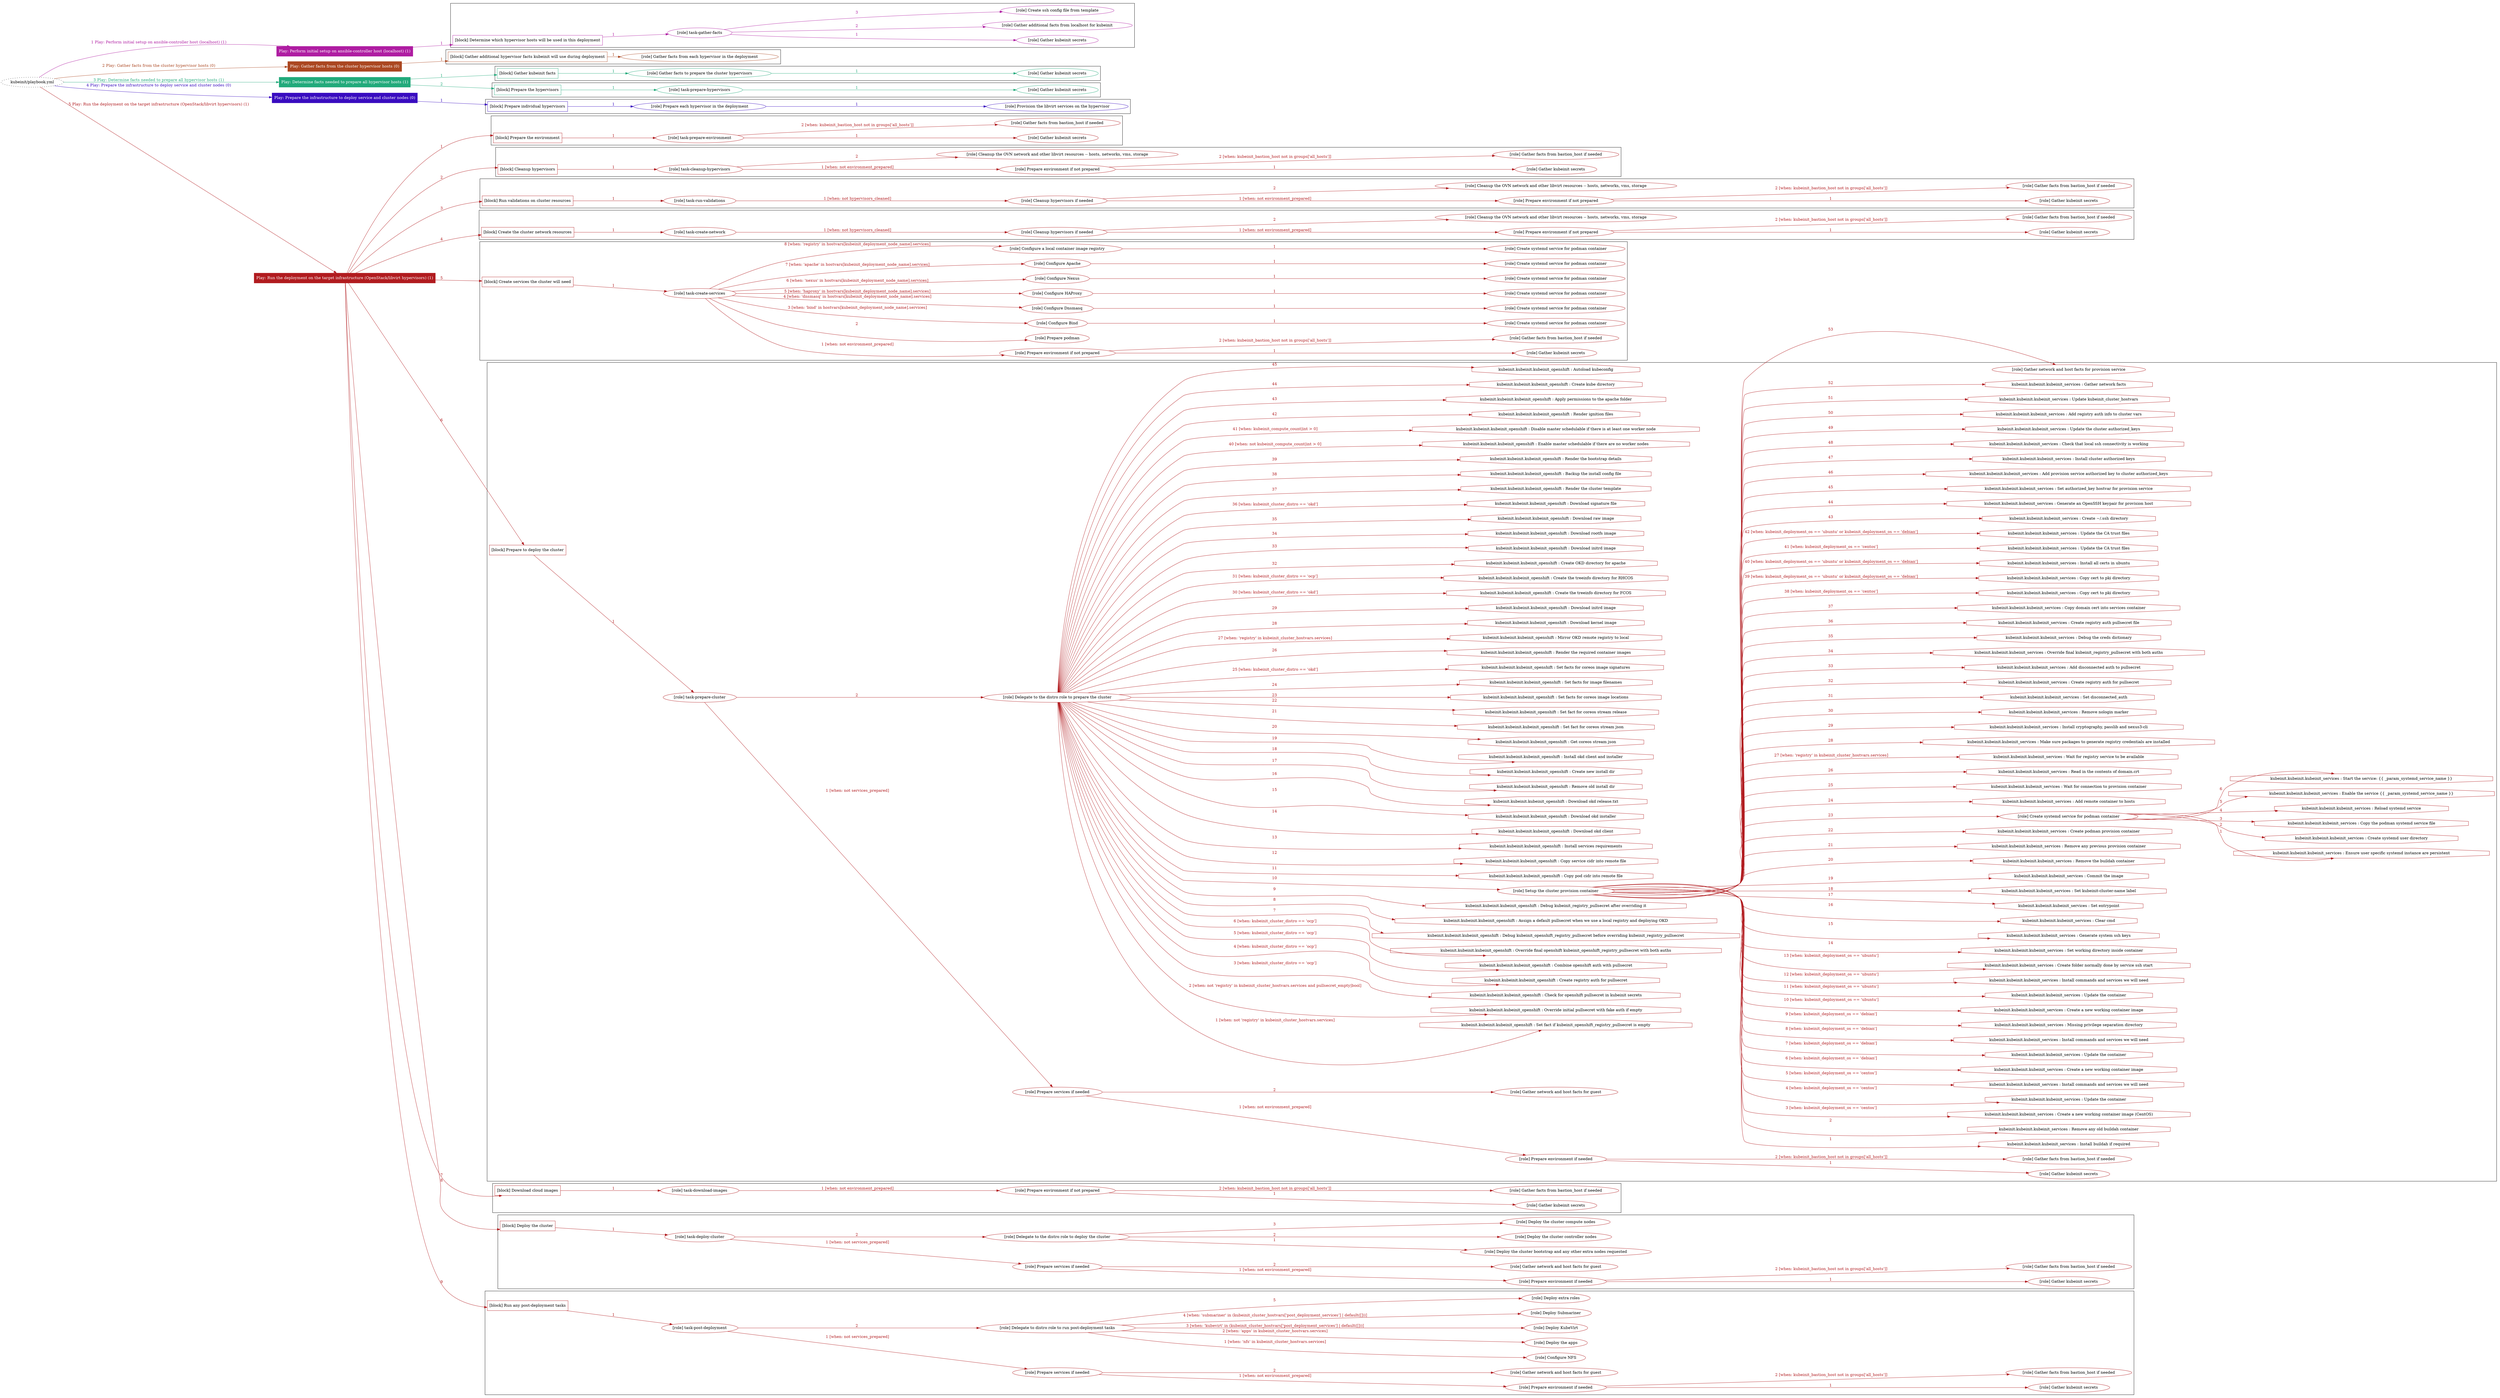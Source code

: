 digraph {
	graph [concentrate=true ordering=in rankdir=LR ratio=fill]
	edge [esep=5 sep=10]
	"kubeinit/playbook.yml" [URL="/home/runner/work/kubeinit/kubeinit/kubeinit/playbook.yml" id=playbook_c556aedf style=dotted]
	"kubeinit/playbook.yml" -> play_c96264b7 [label="1 Play: Perform initial setup on ansible-controller host (localhost) (1)" color="#af1da2" fontcolor="#af1da2" id=edge_play_c96264b7 labeltooltip="1 Play: Perform initial setup on ansible-controller host (localhost) (1)" tooltip="1 Play: Perform initial setup on ansible-controller host (localhost) (1)"]
	subgraph "Play: Perform initial setup on ansible-controller host (localhost) (1)" {
		play_c96264b7 [label="Play: Perform initial setup on ansible-controller host (localhost) (1)" URL="/home/runner/work/kubeinit/kubeinit/kubeinit/playbook.yml" color="#af1da2" fontcolor="#ffffff" id=play_c96264b7 shape=box style=filled tooltip=localhost]
		play_c96264b7 -> block_3606cdb4 [label=1 color="#af1da2" fontcolor="#af1da2" id=edge_block_3606cdb4 labeltooltip=1 tooltip=1]
		subgraph cluster_block_3606cdb4 {
			block_3606cdb4 [label="[block] Determine which hypervisor hosts will be used in this deployment" URL="/home/runner/work/kubeinit/kubeinit/kubeinit/playbook.yml" color="#af1da2" id=block_3606cdb4 labeltooltip="Determine which hypervisor hosts will be used in this deployment" shape=box tooltip="Determine which hypervisor hosts will be used in this deployment"]
			block_3606cdb4 -> role_fcda1f2e [label="1 " color="#af1da2" fontcolor="#af1da2" id=edge_role_fcda1f2e labeltooltip="1 " tooltip="1 "]
			subgraph "task-gather-facts" {
				role_fcda1f2e [label="[role] task-gather-facts" URL="/home/runner/work/kubeinit/kubeinit/kubeinit/playbook.yml" color="#af1da2" id=role_fcda1f2e tooltip="task-gather-facts"]
				role_fcda1f2e -> role_a94520bf [label="1 " color="#af1da2" fontcolor="#af1da2" id=edge_role_a94520bf labeltooltip="1 " tooltip="1 "]
				subgraph "Gather kubeinit secrets" {
					role_a94520bf [label="[role] Gather kubeinit secrets" URL="/home/runner/.ansible/collections/ansible_collections/kubeinit/kubeinit/roles/kubeinit_prepare/tasks/build_hypervisors_group.yml" color="#af1da2" id=role_a94520bf tooltip="Gather kubeinit secrets"]
				}
				role_fcda1f2e -> role_8559deac [label="2 " color="#af1da2" fontcolor="#af1da2" id=edge_role_8559deac labeltooltip="2 " tooltip="2 "]
				subgraph "Gather additional facts from localhost for kubeinit" {
					role_8559deac [label="[role] Gather additional facts from localhost for kubeinit" URL="/home/runner/.ansible/collections/ansible_collections/kubeinit/kubeinit/roles/kubeinit_prepare/tasks/build_hypervisors_group.yml" color="#af1da2" id=role_8559deac tooltip="Gather additional facts from localhost for kubeinit"]
				}
				role_fcda1f2e -> role_c259f974 [label="3 " color="#af1da2" fontcolor="#af1da2" id=edge_role_c259f974 labeltooltip="3 " tooltip="3 "]
				subgraph "Create ssh config file from template" {
					role_c259f974 [label="[role] Create ssh config file from template" URL="/home/runner/.ansible/collections/ansible_collections/kubeinit/kubeinit/roles/kubeinit_prepare/tasks/build_hypervisors_group.yml" color="#af1da2" id=role_c259f974 tooltip="Create ssh config file from template"]
				}
			}
		}
	}
	"kubeinit/playbook.yml" -> play_642da8a6 [label="2 Play: Gather facts from the cluster hypervisor hosts (0)" color="#ab4721" fontcolor="#ab4721" id=edge_play_642da8a6 labeltooltip="2 Play: Gather facts from the cluster hypervisor hosts (0)" tooltip="2 Play: Gather facts from the cluster hypervisor hosts (0)"]
	subgraph "Play: Gather facts from the cluster hypervisor hosts (0)" {
		play_642da8a6 [label="Play: Gather facts from the cluster hypervisor hosts (0)" URL="/home/runner/work/kubeinit/kubeinit/kubeinit/playbook.yml" color="#ab4721" fontcolor="#ffffff" id=play_642da8a6 shape=box style=filled tooltip="Play: Gather facts from the cluster hypervisor hosts (0)"]
		play_642da8a6 -> block_9dc50209 [label=1 color="#ab4721" fontcolor="#ab4721" id=edge_block_9dc50209 labeltooltip=1 tooltip=1]
		subgraph cluster_block_9dc50209 {
			block_9dc50209 [label="[block] Gather additional hypervisor facts kubeinit will use during deployment" URL="/home/runner/work/kubeinit/kubeinit/kubeinit/playbook.yml" color="#ab4721" id=block_9dc50209 labeltooltip="Gather additional hypervisor facts kubeinit will use during deployment" shape=box tooltip="Gather additional hypervisor facts kubeinit will use during deployment"]
			block_9dc50209 -> role_529648ae [label="1 " color="#ab4721" fontcolor="#ab4721" id=edge_role_529648ae labeltooltip="1 " tooltip="1 "]
			subgraph "Gather facts from each hypervisor in the deployment" {
				role_529648ae [label="[role] Gather facts from each hypervisor in the deployment" URL="/home/runner/work/kubeinit/kubeinit/kubeinit/playbook.yml" color="#ab4721" id=role_529648ae tooltip="Gather facts from each hypervisor in the deployment"]
			}
		}
	}
	"kubeinit/playbook.yml" -> play_7dcbd38a [label="3 Play: Determine facts needed to prepare all hypervisor hosts (1)" color="#22aa7b" fontcolor="#22aa7b" id=edge_play_7dcbd38a labeltooltip="3 Play: Determine facts needed to prepare all hypervisor hosts (1)" tooltip="3 Play: Determine facts needed to prepare all hypervisor hosts (1)"]
	subgraph "Play: Determine facts needed to prepare all hypervisor hosts (1)" {
		play_7dcbd38a [label="Play: Determine facts needed to prepare all hypervisor hosts (1)" URL="/home/runner/work/kubeinit/kubeinit/kubeinit/playbook.yml" color="#22aa7b" fontcolor="#ffffff" id=play_7dcbd38a shape=box style=filled tooltip=localhost]
		play_7dcbd38a -> block_3c61fa8d [label=1 color="#22aa7b" fontcolor="#22aa7b" id=edge_block_3c61fa8d labeltooltip=1 tooltip=1]
		subgraph cluster_block_3c61fa8d {
			block_3c61fa8d [label="[block] Gather kubeinit facts" URL="/home/runner/work/kubeinit/kubeinit/kubeinit/playbook.yml" color="#22aa7b" id=block_3c61fa8d labeltooltip="Gather kubeinit facts" shape=box tooltip="Gather kubeinit facts"]
			block_3c61fa8d -> role_2bd46b62 [label="1 " color="#22aa7b" fontcolor="#22aa7b" id=edge_role_2bd46b62 labeltooltip="1 " tooltip="1 "]
			subgraph "Gather facts to prepare the cluster hypervisors" {
				role_2bd46b62 [label="[role] Gather facts to prepare the cluster hypervisors" URL="/home/runner/work/kubeinit/kubeinit/kubeinit/playbook.yml" color="#22aa7b" id=role_2bd46b62 tooltip="Gather facts to prepare the cluster hypervisors"]
				role_2bd46b62 -> role_d2a67f04 [label="1 " color="#22aa7b" fontcolor="#22aa7b" id=edge_role_d2a67f04 labeltooltip="1 " tooltip="1 "]
				subgraph "Gather kubeinit secrets" {
					role_d2a67f04 [label="[role] Gather kubeinit secrets" URL="/home/runner/.ansible/collections/ansible_collections/kubeinit/kubeinit/roles/kubeinit_prepare/tasks/gather_kubeinit_facts.yml" color="#22aa7b" id=role_d2a67f04 tooltip="Gather kubeinit secrets"]
				}
			}
		}
		play_7dcbd38a -> block_de0e2e3c [label=2 color="#22aa7b" fontcolor="#22aa7b" id=edge_block_de0e2e3c labeltooltip=2 tooltip=2]
		subgraph cluster_block_de0e2e3c {
			block_de0e2e3c [label="[block] Prepare the hypervisors" URL="/home/runner/work/kubeinit/kubeinit/kubeinit/playbook.yml" color="#22aa7b" id=block_de0e2e3c labeltooltip="Prepare the hypervisors" shape=box tooltip="Prepare the hypervisors"]
			block_de0e2e3c -> role_24509c20 [label="1 " color="#22aa7b" fontcolor="#22aa7b" id=edge_role_24509c20 labeltooltip="1 " tooltip="1 "]
			subgraph "task-prepare-hypervisors" {
				role_24509c20 [label="[role] task-prepare-hypervisors" URL="/home/runner/work/kubeinit/kubeinit/kubeinit/playbook.yml" color="#22aa7b" id=role_24509c20 tooltip="task-prepare-hypervisors"]
				role_24509c20 -> role_efc0bbac [label="1 " color="#22aa7b" fontcolor="#22aa7b" id=edge_role_efc0bbac labeltooltip="1 " tooltip="1 "]
				subgraph "Gather kubeinit secrets" {
					role_efc0bbac [label="[role] Gather kubeinit secrets" URL="/home/runner/.ansible/collections/ansible_collections/kubeinit/kubeinit/roles/kubeinit_prepare/tasks/gather_kubeinit_facts.yml" color="#22aa7b" id=role_efc0bbac tooltip="Gather kubeinit secrets"]
				}
			}
		}
	}
	"kubeinit/playbook.yml" -> play_ae4ed3e7 [label="4 Play: Prepare the infrastructure to deploy service and cluster nodes (0)" color="#390cc0" fontcolor="#390cc0" id=edge_play_ae4ed3e7 labeltooltip="4 Play: Prepare the infrastructure to deploy service and cluster nodes (0)" tooltip="4 Play: Prepare the infrastructure to deploy service and cluster nodes (0)"]
	subgraph "Play: Prepare the infrastructure to deploy service and cluster nodes (0)" {
		play_ae4ed3e7 [label="Play: Prepare the infrastructure to deploy service and cluster nodes (0)" URL="/home/runner/work/kubeinit/kubeinit/kubeinit/playbook.yml" color="#390cc0" fontcolor="#ffffff" id=play_ae4ed3e7 shape=box style=filled tooltip="Play: Prepare the infrastructure to deploy service and cluster nodes (0)"]
		play_ae4ed3e7 -> block_413902ad [label=1 color="#390cc0" fontcolor="#390cc0" id=edge_block_413902ad labeltooltip=1 tooltip=1]
		subgraph cluster_block_413902ad {
			block_413902ad [label="[block] Prepare individual hypervisors" URL="/home/runner/work/kubeinit/kubeinit/kubeinit/playbook.yml" color="#390cc0" id=block_413902ad labeltooltip="Prepare individual hypervisors" shape=box tooltip="Prepare individual hypervisors"]
			block_413902ad -> role_677a31a6 [label="1 " color="#390cc0" fontcolor="#390cc0" id=edge_role_677a31a6 labeltooltip="1 " tooltip="1 "]
			subgraph "Prepare each hypervisor in the deployment" {
				role_677a31a6 [label="[role] Prepare each hypervisor in the deployment" URL="/home/runner/work/kubeinit/kubeinit/kubeinit/playbook.yml" color="#390cc0" id=role_677a31a6 tooltip="Prepare each hypervisor in the deployment"]
				role_677a31a6 -> role_3e1fc90e [label="1 " color="#390cc0" fontcolor="#390cc0" id=edge_role_3e1fc90e labeltooltip="1 " tooltip="1 "]
				subgraph "Provision the libvirt services on the hypervisor" {
					role_3e1fc90e [label="[role] Provision the libvirt services on the hypervisor" URL="/home/runner/.ansible/collections/ansible_collections/kubeinit/kubeinit/roles/kubeinit_prepare/tasks/prepare_hypervisor.yml" color="#390cc0" id=role_3e1fc90e tooltip="Provision the libvirt services on the hypervisor"]
				}
			}
		}
	}
	"kubeinit/playbook.yml" -> play_03ddc107 [label="5 Play: Run the deployment on the target infrastructure (OpenStack/libvirt hypervisors) (1)" color="#b11b1f" fontcolor="#b11b1f" id=edge_play_03ddc107 labeltooltip="5 Play: Run the deployment on the target infrastructure (OpenStack/libvirt hypervisors) (1)" tooltip="5 Play: Run the deployment on the target infrastructure (OpenStack/libvirt hypervisors) (1)"]
	subgraph "Play: Run the deployment on the target infrastructure (OpenStack/libvirt hypervisors) (1)" {
		play_03ddc107 [label="Play: Run the deployment on the target infrastructure (OpenStack/libvirt hypervisors) (1)" URL="/home/runner/work/kubeinit/kubeinit/kubeinit/playbook.yml" color="#b11b1f" fontcolor="#ffffff" id=play_03ddc107 shape=box style=filled tooltip=localhost]
		play_03ddc107 -> block_c073c9ad [label=1 color="#b11b1f" fontcolor="#b11b1f" id=edge_block_c073c9ad labeltooltip=1 tooltip=1]
		subgraph cluster_block_c073c9ad {
			block_c073c9ad [label="[block] Prepare the environment" URL="/home/runner/work/kubeinit/kubeinit/kubeinit/playbook.yml" color="#b11b1f" id=block_c073c9ad labeltooltip="Prepare the environment" shape=box tooltip="Prepare the environment"]
			block_c073c9ad -> role_b9823a71 [label="1 " color="#b11b1f" fontcolor="#b11b1f" id=edge_role_b9823a71 labeltooltip="1 " tooltip="1 "]
			subgraph "task-prepare-environment" {
				role_b9823a71 [label="[role] task-prepare-environment" URL="/home/runner/work/kubeinit/kubeinit/kubeinit/playbook.yml" color="#b11b1f" id=role_b9823a71 tooltip="task-prepare-environment"]
				role_b9823a71 -> role_92b4b7e8 [label="1 " color="#b11b1f" fontcolor="#b11b1f" id=edge_role_92b4b7e8 labeltooltip="1 " tooltip="1 "]
				subgraph "Gather kubeinit secrets" {
					role_92b4b7e8 [label="[role] Gather kubeinit secrets" URL="/home/runner/.ansible/collections/ansible_collections/kubeinit/kubeinit/roles/kubeinit_prepare/tasks/gather_kubeinit_facts.yml" color="#b11b1f" id=role_92b4b7e8 tooltip="Gather kubeinit secrets"]
				}
				role_b9823a71 -> role_5b7add37 [label="2 [when: kubeinit_bastion_host not in groups['all_hosts']]" color="#b11b1f" fontcolor="#b11b1f" id=edge_role_5b7add37 labeltooltip="2 [when: kubeinit_bastion_host not in groups['all_hosts']]" tooltip="2 [when: kubeinit_bastion_host not in groups['all_hosts']]"]
				subgraph "Gather facts from bastion_host if needed" {
					role_5b7add37 [label="[role] Gather facts from bastion_host if needed" URL="/home/runner/.ansible/collections/ansible_collections/kubeinit/kubeinit/roles/kubeinit_prepare/tasks/main.yml" color="#b11b1f" id=role_5b7add37 tooltip="Gather facts from bastion_host if needed"]
				}
			}
		}
		play_03ddc107 -> block_f5f777a1 [label=2 color="#b11b1f" fontcolor="#b11b1f" id=edge_block_f5f777a1 labeltooltip=2 tooltip=2]
		subgraph cluster_block_f5f777a1 {
			block_f5f777a1 [label="[block] Cleanup hypervisors" URL="/home/runner/work/kubeinit/kubeinit/kubeinit/playbook.yml" color="#b11b1f" id=block_f5f777a1 labeltooltip="Cleanup hypervisors" shape=box tooltip="Cleanup hypervisors"]
			block_f5f777a1 -> role_09a03e18 [label="1 " color="#b11b1f" fontcolor="#b11b1f" id=edge_role_09a03e18 labeltooltip="1 " tooltip="1 "]
			subgraph "task-cleanup-hypervisors" {
				role_09a03e18 [label="[role] task-cleanup-hypervisors" URL="/home/runner/work/kubeinit/kubeinit/kubeinit/playbook.yml" color="#b11b1f" id=role_09a03e18 tooltip="task-cleanup-hypervisors"]
				role_09a03e18 -> role_ffe4e377 [label="1 [when: not environment_prepared]" color="#b11b1f" fontcolor="#b11b1f" id=edge_role_ffe4e377 labeltooltip="1 [when: not environment_prepared]" tooltip="1 [when: not environment_prepared]"]
				subgraph "Prepare environment if not prepared" {
					role_ffe4e377 [label="[role] Prepare environment if not prepared" URL="/home/runner/.ansible/collections/ansible_collections/kubeinit/kubeinit/roles/kubeinit_libvirt/tasks/cleanup_hypervisors.yml" color="#b11b1f" id=role_ffe4e377 tooltip="Prepare environment if not prepared"]
					role_ffe4e377 -> role_7f4ef822 [label="1 " color="#b11b1f" fontcolor="#b11b1f" id=edge_role_7f4ef822 labeltooltip="1 " tooltip="1 "]
					subgraph "Gather kubeinit secrets" {
						role_7f4ef822 [label="[role] Gather kubeinit secrets" URL="/home/runner/.ansible/collections/ansible_collections/kubeinit/kubeinit/roles/kubeinit_prepare/tasks/gather_kubeinit_facts.yml" color="#b11b1f" id=role_7f4ef822 tooltip="Gather kubeinit secrets"]
					}
					role_ffe4e377 -> role_0e492755 [label="2 [when: kubeinit_bastion_host not in groups['all_hosts']]" color="#b11b1f" fontcolor="#b11b1f" id=edge_role_0e492755 labeltooltip="2 [when: kubeinit_bastion_host not in groups['all_hosts']]" tooltip="2 [when: kubeinit_bastion_host not in groups['all_hosts']]"]
					subgraph "Gather facts from bastion_host if needed" {
						role_0e492755 [label="[role] Gather facts from bastion_host if needed" URL="/home/runner/.ansible/collections/ansible_collections/kubeinit/kubeinit/roles/kubeinit_prepare/tasks/main.yml" color="#b11b1f" id=role_0e492755 tooltip="Gather facts from bastion_host if needed"]
					}
				}
				role_09a03e18 -> role_e3813705 [label="2 " color="#b11b1f" fontcolor="#b11b1f" id=edge_role_e3813705 labeltooltip="2 " tooltip="2 "]
				subgraph "Cleanup the OVN network and other libvirt resources -- hosts, networks, vms, storage" {
					role_e3813705 [label="[role] Cleanup the OVN network and other libvirt resources -- hosts, networks, vms, storage" URL="/home/runner/.ansible/collections/ansible_collections/kubeinit/kubeinit/roles/kubeinit_libvirt/tasks/cleanup_hypervisors.yml" color="#b11b1f" id=role_e3813705 tooltip="Cleanup the OVN network and other libvirt resources -- hosts, networks, vms, storage"]
				}
			}
		}
		play_03ddc107 -> block_9f9c897a [label=3 color="#b11b1f" fontcolor="#b11b1f" id=edge_block_9f9c897a labeltooltip=3 tooltip=3]
		subgraph cluster_block_9f9c897a {
			block_9f9c897a [label="[block] Run validations on cluster resources" URL="/home/runner/work/kubeinit/kubeinit/kubeinit/playbook.yml" color="#b11b1f" id=block_9f9c897a labeltooltip="Run validations on cluster resources" shape=box tooltip="Run validations on cluster resources"]
			block_9f9c897a -> role_64fb32c3 [label="1 " color="#b11b1f" fontcolor="#b11b1f" id=edge_role_64fb32c3 labeltooltip="1 " tooltip="1 "]
			subgraph "task-run-validations" {
				role_64fb32c3 [label="[role] task-run-validations" URL="/home/runner/work/kubeinit/kubeinit/kubeinit/playbook.yml" color="#b11b1f" id=role_64fb32c3 tooltip="task-run-validations"]
				role_64fb32c3 -> role_d8fa2d12 [label="1 [when: not hypervisors_cleaned]" color="#b11b1f" fontcolor="#b11b1f" id=edge_role_d8fa2d12 labeltooltip="1 [when: not hypervisors_cleaned]" tooltip="1 [when: not hypervisors_cleaned]"]
				subgraph "Cleanup hypervisors if needed" {
					role_d8fa2d12 [label="[role] Cleanup hypervisors if needed" URL="/home/runner/.ansible/collections/ansible_collections/kubeinit/kubeinit/roles/kubeinit_validations/tasks/main.yml" color="#b11b1f" id=role_d8fa2d12 tooltip="Cleanup hypervisors if needed"]
					role_d8fa2d12 -> role_560c0de0 [label="1 [when: not environment_prepared]" color="#b11b1f" fontcolor="#b11b1f" id=edge_role_560c0de0 labeltooltip="1 [when: not environment_prepared]" tooltip="1 [when: not environment_prepared]"]
					subgraph "Prepare environment if not prepared" {
						role_560c0de0 [label="[role] Prepare environment if not prepared" URL="/home/runner/.ansible/collections/ansible_collections/kubeinit/kubeinit/roles/kubeinit_libvirt/tasks/cleanup_hypervisors.yml" color="#b11b1f" id=role_560c0de0 tooltip="Prepare environment if not prepared"]
						role_560c0de0 -> role_abf720dd [label="1 " color="#b11b1f" fontcolor="#b11b1f" id=edge_role_abf720dd labeltooltip="1 " tooltip="1 "]
						subgraph "Gather kubeinit secrets" {
							role_abf720dd [label="[role] Gather kubeinit secrets" URL="/home/runner/.ansible/collections/ansible_collections/kubeinit/kubeinit/roles/kubeinit_prepare/tasks/gather_kubeinit_facts.yml" color="#b11b1f" id=role_abf720dd tooltip="Gather kubeinit secrets"]
						}
						role_560c0de0 -> role_3c40293e [label="2 [when: kubeinit_bastion_host not in groups['all_hosts']]" color="#b11b1f" fontcolor="#b11b1f" id=edge_role_3c40293e labeltooltip="2 [when: kubeinit_bastion_host not in groups['all_hosts']]" tooltip="2 [when: kubeinit_bastion_host not in groups['all_hosts']]"]
						subgraph "Gather facts from bastion_host if needed" {
							role_3c40293e [label="[role] Gather facts from bastion_host if needed" URL="/home/runner/.ansible/collections/ansible_collections/kubeinit/kubeinit/roles/kubeinit_prepare/tasks/main.yml" color="#b11b1f" id=role_3c40293e tooltip="Gather facts from bastion_host if needed"]
						}
					}
					role_d8fa2d12 -> role_08a92a09 [label="2 " color="#b11b1f" fontcolor="#b11b1f" id=edge_role_08a92a09 labeltooltip="2 " tooltip="2 "]
					subgraph "Cleanup the OVN network and other libvirt resources -- hosts, networks, vms, storage" {
						role_08a92a09 [label="[role] Cleanup the OVN network and other libvirt resources -- hosts, networks, vms, storage" URL="/home/runner/.ansible/collections/ansible_collections/kubeinit/kubeinit/roles/kubeinit_libvirt/tasks/cleanup_hypervisors.yml" color="#b11b1f" id=role_08a92a09 tooltip="Cleanup the OVN network and other libvirt resources -- hosts, networks, vms, storage"]
					}
				}
			}
		}
		play_03ddc107 -> block_6825b10f [label=4 color="#b11b1f" fontcolor="#b11b1f" id=edge_block_6825b10f labeltooltip=4 tooltip=4]
		subgraph cluster_block_6825b10f {
			block_6825b10f [label="[block] Create the cluster network resources" URL="/home/runner/work/kubeinit/kubeinit/kubeinit/playbook.yml" color="#b11b1f" id=block_6825b10f labeltooltip="Create the cluster network resources" shape=box tooltip="Create the cluster network resources"]
			block_6825b10f -> role_a750fb1b [label="1 " color="#b11b1f" fontcolor="#b11b1f" id=edge_role_a750fb1b labeltooltip="1 " tooltip="1 "]
			subgraph "task-create-network" {
				role_a750fb1b [label="[role] task-create-network" URL="/home/runner/work/kubeinit/kubeinit/kubeinit/playbook.yml" color="#b11b1f" id=role_a750fb1b tooltip="task-create-network"]
				role_a750fb1b -> role_d2343a59 [label="1 [when: not hypervisors_cleaned]" color="#b11b1f" fontcolor="#b11b1f" id=edge_role_d2343a59 labeltooltip="1 [when: not hypervisors_cleaned]" tooltip="1 [when: not hypervisors_cleaned]"]
				subgraph "Cleanup hypervisors if needed" {
					role_d2343a59 [label="[role] Cleanup hypervisors if needed" URL="/home/runner/.ansible/collections/ansible_collections/kubeinit/kubeinit/roles/kubeinit_libvirt/tasks/create_network.yml" color="#b11b1f" id=role_d2343a59 tooltip="Cleanup hypervisors if needed"]
					role_d2343a59 -> role_c8e1d497 [label="1 [when: not environment_prepared]" color="#b11b1f" fontcolor="#b11b1f" id=edge_role_c8e1d497 labeltooltip="1 [when: not environment_prepared]" tooltip="1 [when: not environment_prepared]"]
					subgraph "Prepare environment if not prepared" {
						role_c8e1d497 [label="[role] Prepare environment if not prepared" URL="/home/runner/.ansible/collections/ansible_collections/kubeinit/kubeinit/roles/kubeinit_libvirt/tasks/cleanup_hypervisors.yml" color="#b11b1f" id=role_c8e1d497 tooltip="Prepare environment if not prepared"]
						role_c8e1d497 -> role_ea2b2838 [label="1 " color="#b11b1f" fontcolor="#b11b1f" id=edge_role_ea2b2838 labeltooltip="1 " tooltip="1 "]
						subgraph "Gather kubeinit secrets" {
							role_ea2b2838 [label="[role] Gather kubeinit secrets" URL="/home/runner/.ansible/collections/ansible_collections/kubeinit/kubeinit/roles/kubeinit_prepare/tasks/gather_kubeinit_facts.yml" color="#b11b1f" id=role_ea2b2838 tooltip="Gather kubeinit secrets"]
						}
						role_c8e1d497 -> role_8b51def3 [label="2 [when: kubeinit_bastion_host not in groups['all_hosts']]" color="#b11b1f" fontcolor="#b11b1f" id=edge_role_8b51def3 labeltooltip="2 [when: kubeinit_bastion_host not in groups['all_hosts']]" tooltip="2 [when: kubeinit_bastion_host not in groups['all_hosts']]"]
						subgraph "Gather facts from bastion_host if needed" {
							role_8b51def3 [label="[role] Gather facts from bastion_host if needed" URL="/home/runner/.ansible/collections/ansible_collections/kubeinit/kubeinit/roles/kubeinit_prepare/tasks/main.yml" color="#b11b1f" id=role_8b51def3 tooltip="Gather facts from bastion_host if needed"]
						}
					}
					role_d2343a59 -> role_161a90d0 [label="2 " color="#b11b1f" fontcolor="#b11b1f" id=edge_role_161a90d0 labeltooltip="2 " tooltip="2 "]
					subgraph "Cleanup the OVN network and other libvirt resources -- hosts, networks, vms, storage" {
						role_161a90d0 [label="[role] Cleanup the OVN network and other libvirt resources -- hosts, networks, vms, storage" URL="/home/runner/.ansible/collections/ansible_collections/kubeinit/kubeinit/roles/kubeinit_libvirt/tasks/cleanup_hypervisors.yml" color="#b11b1f" id=role_161a90d0 tooltip="Cleanup the OVN network and other libvirt resources -- hosts, networks, vms, storage"]
					}
				}
			}
		}
		play_03ddc107 -> block_30b0f23d [label=5 color="#b11b1f" fontcolor="#b11b1f" id=edge_block_30b0f23d labeltooltip=5 tooltip=5]
		subgraph cluster_block_30b0f23d {
			block_30b0f23d [label="[block] Create services the cluster will need" URL="/home/runner/work/kubeinit/kubeinit/kubeinit/playbook.yml" color="#b11b1f" id=block_30b0f23d labeltooltip="Create services the cluster will need" shape=box tooltip="Create services the cluster will need"]
			block_30b0f23d -> role_c7c75a5a [label="1 " color="#b11b1f" fontcolor="#b11b1f" id=edge_role_c7c75a5a labeltooltip="1 " tooltip="1 "]
			subgraph "task-create-services" {
				role_c7c75a5a [label="[role] task-create-services" URL="/home/runner/work/kubeinit/kubeinit/kubeinit/playbook.yml" color="#b11b1f" id=role_c7c75a5a tooltip="task-create-services"]
				role_c7c75a5a -> role_fb32ad52 [label="1 [when: not environment_prepared]" color="#b11b1f" fontcolor="#b11b1f" id=edge_role_fb32ad52 labeltooltip="1 [when: not environment_prepared]" tooltip="1 [when: not environment_prepared]"]
				subgraph "Prepare environment if not prepared" {
					role_fb32ad52 [label="[role] Prepare environment if not prepared" URL="/home/runner/.ansible/collections/ansible_collections/kubeinit/kubeinit/roles/kubeinit_services/tasks/main.yml" color="#b11b1f" id=role_fb32ad52 tooltip="Prepare environment if not prepared"]
					role_fb32ad52 -> role_1bb9d313 [label="1 " color="#b11b1f" fontcolor="#b11b1f" id=edge_role_1bb9d313 labeltooltip="1 " tooltip="1 "]
					subgraph "Gather kubeinit secrets" {
						role_1bb9d313 [label="[role] Gather kubeinit secrets" URL="/home/runner/.ansible/collections/ansible_collections/kubeinit/kubeinit/roles/kubeinit_prepare/tasks/gather_kubeinit_facts.yml" color="#b11b1f" id=role_1bb9d313 tooltip="Gather kubeinit secrets"]
					}
					role_fb32ad52 -> role_aaa41d4d [label="2 [when: kubeinit_bastion_host not in groups['all_hosts']]" color="#b11b1f" fontcolor="#b11b1f" id=edge_role_aaa41d4d labeltooltip="2 [when: kubeinit_bastion_host not in groups['all_hosts']]" tooltip="2 [when: kubeinit_bastion_host not in groups['all_hosts']]"]
					subgraph "Gather facts from bastion_host if needed" {
						role_aaa41d4d [label="[role] Gather facts from bastion_host if needed" URL="/home/runner/.ansible/collections/ansible_collections/kubeinit/kubeinit/roles/kubeinit_prepare/tasks/main.yml" color="#b11b1f" id=role_aaa41d4d tooltip="Gather facts from bastion_host if needed"]
					}
				}
				role_c7c75a5a -> role_06020b13 [label="2 " color="#b11b1f" fontcolor="#b11b1f" id=edge_role_06020b13 labeltooltip="2 " tooltip="2 "]
				subgraph "Prepare podman" {
					role_06020b13 [label="[role] Prepare podman" URL="/home/runner/.ansible/collections/ansible_collections/kubeinit/kubeinit/roles/kubeinit_services/tasks/00_create_service_pod.yml" color="#b11b1f" id=role_06020b13 tooltip="Prepare podman"]
				}
				role_c7c75a5a -> role_bf4b483b [label="3 [when: 'bind' in hostvars[kubeinit_deployment_node_name].services]" color="#b11b1f" fontcolor="#b11b1f" id=edge_role_bf4b483b labeltooltip="3 [when: 'bind' in hostvars[kubeinit_deployment_node_name].services]" tooltip="3 [when: 'bind' in hostvars[kubeinit_deployment_node_name].services]"]
				subgraph "Configure Bind" {
					role_bf4b483b [label="[role] Configure Bind" URL="/home/runner/.ansible/collections/ansible_collections/kubeinit/kubeinit/roles/kubeinit_services/tasks/start_services_containers.yml" color="#b11b1f" id=role_bf4b483b tooltip="Configure Bind"]
					role_bf4b483b -> role_7743325f [label="1 " color="#b11b1f" fontcolor="#b11b1f" id=edge_role_7743325f labeltooltip="1 " tooltip="1 "]
					subgraph "Create systemd service for podman container" {
						role_7743325f [label="[role] Create systemd service for podman container" URL="/home/runner/.ansible/collections/ansible_collections/kubeinit/kubeinit/roles/kubeinit_bind/tasks/main.yml" color="#b11b1f" id=role_7743325f tooltip="Create systemd service for podman container"]
					}
				}
				role_c7c75a5a -> role_d2f37444 [label="4 [when: 'dnsmasq' in hostvars[kubeinit_deployment_node_name].services]" color="#b11b1f" fontcolor="#b11b1f" id=edge_role_d2f37444 labeltooltip="4 [when: 'dnsmasq' in hostvars[kubeinit_deployment_node_name].services]" tooltip="4 [when: 'dnsmasq' in hostvars[kubeinit_deployment_node_name].services]"]
				subgraph "Configure Dnsmasq" {
					role_d2f37444 [label="[role] Configure Dnsmasq" URL="/home/runner/.ansible/collections/ansible_collections/kubeinit/kubeinit/roles/kubeinit_services/tasks/start_services_containers.yml" color="#b11b1f" id=role_d2f37444 tooltip="Configure Dnsmasq"]
					role_d2f37444 -> role_f091de2e [label="1 " color="#b11b1f" fontcolor="#b11b1f" id=edge_role_f091de2e labeltooltip="1 " tooltip="1 "]
					subgraph "Create systemd service for podman container" {
						role_f091de2e [label="[role] Create systemd service for podman container" URL="/home/runner/.ansible/collections/ansible_collections/kubeinit/kubeinit/roles/kubeinit_dnsmasq/tasks/main.yml" color="#b11b1f" id=role_f091de2e tooltip="Create systemd service for podman container"]
					}
				}
				role_c7c75a5a -> role_abb0d8e2 [label="5 [when: 'haproxy' in hostvars[kubeinit_deployment_node_name].services]" color="#b11b1f" fontcolor="#b11b1f" id=edge_role_abb0d8e2 labeltooltip="5 [when: 'haproxy' in hostvars[kubeinit_deployment_node_name].services]" tooltip="5 [when: 'haproxy' in hostvars[kubeinit_deployment_node_name].services]"]
				subgraph "Configure HAProxy" {
					role_abb0d8e2 [label="[role] Configure HAProxy" URL="/home/runner/.ansible/collections/ansible_collections/kubeinit/kubeinit/roles/kubeinit_services/tasks/start_services_containers.yml" color="#b11b1f" id=role_abb0d8e2 tooltip="Configure HAProxy"]
					role_abb0d8e2 -> role_222b050e [label="1 " color="#b11b1f" fontcolor="#b11b1f" id=edge_role_222b050e labeltooltip="1 " tooltip="1 "]
					subgraph "Create systemd service for podman container" {
						role_222b050e [label="[role] Create systemd service for podman container" URL="/home/runner/.ansible/collections/ansible_collections/kubeinit/kubeinit/roles/kubeinit_haproxy/tasks/main.yml" color="#b11b1f" id=role_222b050e tooltip="Create systemd service for podman container"]
					}
				}
				role_c7c75a5a -> role_3f1fa643 [label="6 [when: 'nexus' in hostvars[kubeinit_deployment_node_name].services]" color="#b11b1f" fontcolor="#b11b1f" id=edge_role_3f1fa643 labeltooltip="6 [when: 'nexus' in hostvars[kubeinit_deployment_node_name].services]" tooltip="6 [when: 'nexus' in hostvars[kubeinit_deployment_node_name].services]"]
				subgraph "Configure Nexus" {
					role_3f1fa643 [label="[role] Configure Nexus" URL="/home/runner/.ansible/collections/ansible_collections/kubeinit/kubeinit/roles/kubeinit_services/tasks/start_services_containers.yml" color="#b11b1f" id=role_3f1fa643 tooltip="Configure Nexus"]
					role_3f1fa643 -> role_4fb9680d [label="1 " color="#b11b1f" fontcolor="#b11b1f" id=edge_role_4fb9680d labeltooltip="1 " tooltip="1 "]
					subgraph "Create systemd service for podman container" {
						role_4fb9680d [label="[role] Create systemd service for podman container" URL="/home/runner/.ansible/collections/ansible_collections/kubeinit/kubeinit/roles/kubeinit_nexus/tasks/main.yml" color="#b11b1f" id=role_4fb9680d tooltip="Create systemd service for podman container"]
					}
				}
				role_c7c75a5a -> role_4271b3b1 [label="7 [when: 'apache' in hostvars[kubeinit_deployment_node_name].services]" color="#b11b1f" fontcolor="#b11b1f" id=edge_role_4271b3b1 labeltooltip="7 [when: 'apache' in hostvars[kubeinit_deployment_node_name].services]" tooltip="7 [when: 'apache' in hostvars[kubeinit_deployment_node_name].services]"]
				subgraph "Configure Apache" {
					role_4271b3b1 [label="[role] Configure Apache" URL="/home/runner/.ansible/collections/ansible_collections/kubeinit/kubeinit/roles/kubeinit_services/tasks/start_services_containers.yml" color="#b11b1f" id=role_4271b3b1 tooltip="Configure Apache"]
					role_4271b3b1 -> role_5f0c7c0d [label="1 " color="#b11b1f" fontcolor="#b11b1f" id=edge_role_5f0c7c0d labeltooltip="1 " tooltip="1 "]
					subgraph "Create systemd service for podman container" {
						role_5f0c7c0d [label="[role] Create systemd service for podman container" URL="/home/runner/.ansible/collections/ansible_collections/kubeinit/kubeinit/roles/kubeinit_apache/tasks/main.yml" color="#b11b1f" id=role_5f0c7c0d tooltip="Create systemd service for podman container"]
					}
				}
				role_c7c75a5a -> role_87866b28 [label="8 [when: 'registry' in hostvars[kubeinit_deployment_node_name].services]" color="#b11b1f" fontcolor="#b11b1f" id=edge_role_87866b28 labeltooltip="8 [when: 'registry' in hostvars[kubeinit_deployment_node_name].services]" tooltip="8 [when: 'registry' in hostvars[kubeinit_deployment_node_name].services]"]
				subgraph "Configure a local container image registry" {
					role_87866b28 [label="[role] Configure a local container image registry" URL="/home/runner/.ansible/collections/ansible_collections/kubeinit/kubeinit/roles/kubeinit_services/tasks/start_services_containers.yml" color="#b11b1f" id=role_87866b28 tooltip="Configure a local container image registry"]
					role_87866b28 -> role_63299d9e [label="1 " color="#b11b1f" fontcolor="#b11b1f" id=edge_role_63299d9e labeltooltip="1 " tooltip="1 "]
					subgraph "Create systemd service for podman container" {
						role_63299d9e [label="[role] Create systemd service for podman container" URL="/home/runner/.ansible/collections/ansible_collections/kubeinit/kubeinit/roles/kubeinit_registry/tasks/main.yml" color="#b11b1f" id=role_63299d9e tooltip="Create systemd service for podman container"]
					}
				}
			}
		}
		play_03ddc107 -> block_8915cb01 [label=6 color="#b11b1f" fontcolor="#b11b1f" id=edge_block_8915cb01 labeltooltip=6 tooltip=6]
		subgraph cluster_block_8915cb01 {
			block_8915cb01 [label="[block] Prepare to deploy the cluster" URL="/home/runner/work/kubeinit/kubeinit/kubeinit/playbook.yml" color="#b11b1f" id=block_8915cb01 labeltooltip="Prepare to deploy the cluster" shape=box tooltip="Prepare to deploy the cluster"]
			block_8915cb01 -> role_6519cd53 [label="1 " color="#b11b1f" fontcolor="#b11b1f" id=edge_role_6519cd53 labeltooltip="1 " tooltip="1 "]
			subgraph "task-prepare-cluster" {
				role_6519cd53 [label="[role] task-prepare-cluster" URL="/home/runner/work/kubeinit/kubeinit/kubeinit/playbook.yml" color="#b11b1f" id=role_6519cd53 tooltip="task-prepare-cluster"]
				role_6519cd53 -> role_51a849da [label="1 [when: not services_prepared]" color="#b11b1f" fontcolor="#b11b1f" id=edge_role_51a849da labeltooltip="1 [when: not services_prepared]" tooltip="1 [when: not services_prepared]"]
				subgraph "Prepare services if needed" {
					role_51a849da [label="[role] Prepare services if needed" URL="/home/runner/.ansible/collections/ansible_collections/kubeinit/kubeinit/roles/kubeinit_prepare/tasks/prepare_cluster.yml" color="#b11b1f" id=role_51a849da tooltip="Prepare services if needed"]
					role_51a849da -> role_a4b1a363 [label="1 [when: not environment_prepared]" color="#b11b1f" fontcolor="#b11b1f" id=edge_role_a4b1a363 labeltooltip="1 [when: not environment_prepared]" tooltip="1 [when: not environment_prepared]"]
					subgraph "Prepare environment if needed" {
						role_a4b1a363 [label="[role] Prepare environment if needed" URL="/home/runner/.ansible/collections/ansible_collections/kubeinit/kubeinit/roles/kubeinit_services/tasks/prepare_services.yml" color="#b11b1f" id=role_a4b1a363 tooltip="Prepare environment if needed"]
						role_a4b1a363 -> role_09e3d721 [label="1 " color="#b11b1f" fontcolor="#b11b1f" id=edge_role_09e3d721 labeltooltip="1 " tooltip="1 "]
						subgraph "Gather kubeinit secrets" {
							role_09e3d721 [label="[role] Gather kubeinit secrets" URL="/home/runner/.ansible/collections/ansible_collections/kubeinit/kubeinit/roles/kubeinit_prepare/tasks/gather_kubeinit_facts.yml" color="#b11b1f" id=role_09e3d721 tooltip="Gather kubeinit secrets"]
						}
						role_a4b1a363 -> role_5b92640d [label="2 [when: kubeinit_bastion_host not in groups['all_hosts']]" color="#b11b1f" fontcolor="#b11b1f" id=edge_role_5b92640d labeltooltip="2 [when: kubeinit_bastion_host not in groups['all_hosts']]" tooltip="2 [when: kubeinit_bastion_host not in groups['all_hosts']]"]
						subgraph "Gather facts from bastion_host if needed" {
							role_5b92640d [label="[role] Gather facts from bastion_host if needed" URL="/home/runner/.ansible/collections/ansible_collections/kubeinit/kubeinit/roles/kubeinit_prepare/tasks/main.yml" color="#b11b1f" id=role_5b92640d tooltip="Gather facts from bastion_host if needed"]
						}
					}
					role_51a849da -> role_c4ddc290 [label="2 " color="#b11b1f" fontcolor="#b11b1f" id=edge_role_c4ddc290 labeltooltip="2 " tooltip="2 "]
					subgraph "Gather network and host facts for guest" {
						role_c4ddc290 [label="[role] Gather network and host facts for guest" URL="/home/runner/.ansible/collections/ansible_collections/kubeinit/kubeinit/roles/kubeinit_services/tasks/prepare_services.yml" color="#b11b1f" id=role_c4ddc290 tooltip="Gather network and host facts for guest"]
					}
				}
				role_6519cd53 -> role_52cc661f [label="2 " color="#b11b1f" fontcolor="#b11b1f" id=edge_role_52cc661f labeltooltip="2 " tooltip="2 "]
				subgraph "Delegate to the distro role to prepare the cluster" {
					role_52cc661f [label="[role] Delegate to the distro role to prepare the cluster" URL="/home/runner/.ansible/collections/ansible_collections/kubeinit/kubeinit/roles/kubeinit_prepare/tasks/prepare_cluster.yml" color="#b11b1f" id=role_52cc661f tooltip="Delegate to the distro role to prepare the cluster"]
					task_eacbeccb [label="kubeinit.kubeinit.kubeinit_openshift : Set fact if kubeinit_openshift_registry_pullsecret is empty" URL="/home/runner/.ansible/collections/ansible_collections/kubeinit/kubeinit/roles/kubeinit_openshift/tasks/prepare_cluster.yml" color="#b11b1f" id=task_eacbeccb shape=octagon tooltip="kubeinit.kubeinit.kubeinit_openshift : Set fact if kubeinit_openshift_registry_pullsecret is empty"]
					role_52cc661f -> task_eacbeccb [label="1 [when: not 'registry' in kubeinit_cluster_hostvars.services]" color="#b11b1f" fontcolor="#b11b1f" id=edge_task_eacbeccb labeltooltip="1 [when: not 'registry' in kubeinit_cluster_hostvars.services]" tooltip="1 [when: not 'registry' in kubeinit_cluster_hostvars.services]"]
					task_61fd553d [label="kubeinit.kubeinit.kubeinit_openshift : Override initial pullsecret with fake auth if empty" URL="/home/runner/.ansible/collections/ansible_collections/kubeinit/kubeinit/roles/kubeinit_openshift/tasks/prepare_cluster.yml" color="#b11b1f" id=task_61fd553d shape=octagon tooltip="kubeinit.kubeinit.kubeinit_openshift : Override initial pullsecret with fake auth if empty"]
					role_52cc661f -> task_61fd553d [label="2 [when: not 'registry' in kubeinit_cluster_hostvars.services and pullsecret_empty|bool]" color="#b11b1f" fontcolor="#b11b1f" id=edge_task_61fd553d labeltooltip="2 [when: not 'registry' in kubeinit_cluster_hostvars.services and pullsecret_empty|bool]" tooltip="2 [when: not 'registry' in kubeinit_cluster_hostvars.services and pullsecret_empty|bool]"]
					task_08a4cf02 [label="kubeinit.kubeinit.kubeinit_openshift : Check for openshift pullsecret in kubeinit secrets" URL="/home/runner/.ansible/collections/ansible_collections/kubeinit/kubeinit/roles/kubeinit_openshift/tasks/prepare_cluster.yml" color="#b11b1f" id=task_08a4cf02 shape=octagon tooltip="kubeinit.kubeinit.kubeinit_openshift : Check for openshift pullsecret in kubeinit secrets"]
					role_52cc661f -> task_08a4cf02 [label="3 [when: kubeinit_cluster_distro == 'ocp']" color="#b11b1f" fontcolor="#b11b1f" id=edge_task_08a4cf02 labeltooltip="3 [when: kubeinit_cluster_distro == 'ocp']" tooltip="3 [when: kubeinit_cluster_distro == 'ocp']"]
					task_ddb0ccee [label="kubeinit.kubeinit.kubeinit_openshift : Create registry auth for pullsecret" URL="/home/runner/.ansible/collections/ansible_collections/kubeinit/kubeinit/roles/kubeinit_openshift/tasks/prepare_cluster.yml" color="#b11b1f" id=task_ddb0ccee shape=octagon tooltip="kubeinit.kubeinit.kubeinit_openshift : Create registry auth for pullsecret"]
					role_52cc661f -> task_ddb0ccee [label="4 [when: kubeinit_cluster_distro == 'ocp']" color="#b11b1f" fontcolor="#b11b1f" id=edge_task_ddb0ccee labeltooltip="4 [when: kubeinit_cluster_distro == 'ocp']" tooltip="4 [when: kubeinit_cluster_distro == 'ocp']"]
					task_cff092d0 [label="kubeinit.kubeinit.kubeinit_openshift : Combine openshift auth with pullsecret" URL="/home/runner/.ansible/collections/ansible_collections/kubeinit/kubeinit/roles/kubeinit_openshift/tasks/prepare_cluster.yml" color="#b11b1f" id=task_cff092d0 shape=octagon tooltip="kubeinit.kubeinit.kubeinit_openshift : Combine openshift auth with pullsecret"]
					role_52cc661f -> task_cff092d0 [label="5 [when: kubeinit_cluster_distro == 'ocp']" color="#b11b1f" fontcolor="#b11b1f" id=edge_task_cff092d0 labeltooltip="5 [when: kubeinit_cluster_distro == 'ocp']" tooltip="5 [when: kubeinit_cluster_distro == 'ocp']"]
					task_56ad50a3 [label="kubeinit.kubeinit.kubeinit_openshift : Override final openshift kubeinit_openshift_registry_pullsecret with both auths" URL="/home/runner/.ansible/collections/ansible_collections/kubeinit/kubeinit/roles/kubeinit_openshift/tasks/prepare_cluster.yml" color="#b11b1f" id=task_56ad50a3 shape=octagon tooltip="kubeinit.kubeinit.kubeinit_openshift : Override final openshift kubeinit_openshift_registry_pullsecret with both auths"]
					role_52cc661f -> task_56ad50a3 [label="6 [when: kubeinit_cluster_distro == 'ocp']" color="#b11b1f" fontcolor="#b11b1f" id=edge_task_56ad50a3 labeltooltip="6 [when: kubeinit_cluster_distro == 'ocp']" tooltip="6 [when: kubeinit_cluster_distro == 'ocp']"]
					task_dbae2d14 [label="kubeinit.kubeinit.kubeinit_openshift : Debug kubeinit_openshift_registry_pullsecret before overriding kubeinit_registry_pullsecret" URL="/home/runner/.ansible/collections/ansible_collections/kubeinit/kubeinit/roles/kubeinit_openshift/tasks/prepare_cluster.yml" color="#b11b1f" id=task_dbae2d14 shape=octagon tooltip="kubeinit.kubeinit.kubeinit_openshift : Debug kubeinit_openshift_registry_pullsecret before overriding kubeinit_registry_pullsecret"]
					role_52cc661f -> task_dbae2d14 [label="7 " color="#b11b1f" fontcolor="#b11b1f" id=edge_task_dbae2d14 labeltooltip="7 " tooltip="7 "]
					task_8a563e84 [label="kubeinit.kubeinit.kubeinit_openshift : Assign a default pullsecret when we use a local registry and deploying OKD" URL="/home/runner/.ansible/collections/ansible_collections/kubeinit/kubeinit/roles/kubeinit_openshift/tasks/prepare_cluster.yml" color="#b11b1f" id=task_8a563e84 shape=octagon tooltip="kubeinit.kubeinit.kubeinit_openshift : Assign a default pullsecret when we use a local registry and deploying OKD"]
					role_52cc661f -> task_8a563e84 [label="8 " color="#b11b1f" fontcolor="#b11b1f" id=edge_task_8a563e84 labeltooltip="8 " tooltip="8 "]
					task_29669784 [label="kubeinit.kubeinit.kubeinit_openshift : Debug kubeinit_registry_pullsecret after overriding it" URL="/home/runner/.ansible/collections/ansible_collections/kubeinit/kubeinit/roles/kubeinit_openshift/tasks/prepare_cluster.yml" color="#b11b1f" id=task_29669784 shape=octagon tooltip="kubeinit.kubeinit.kubeinit_openshift : Debug kubeinit_registry_pullsecret after overriding it"]
					role_52cc661f -> task_29669784 [label="9 " color="#b11b1f" fontcolor="#b11b1f" id=edge_task_29669784 labeltooltip="9 " tooltip="9 "]
					role_52cc661f -> role_ed1556af [label="10 " color="#b11b1f" fontcolor="#b11b1f" id=edge_role_ed1556af labeltooltip="10 " tooltip="10 "]
					subgraph "Setup the cluster provision container" {
						role_ed1556af [label="[role] Setup the cluster provision container" URL="/home/runner/.ansible/collections/ansible_collections/kubeinit/kubeinit/roles/kubeinit_openshift/tasks/prepare_cluster.yml" color="#b11b1f" id=role_ed1556af tooltip="Setup the cluster provision container"]
						task_c8cb495f [label="kubeinit.kubeinit.kubeinit_services : Install buildah if required" URL="/home/runner/.ansible/collections/ansible_collections/kubeinit/kubeinit/roles/kubeinit_services/tasks/create_provision_container.yml" color="#b11b1f" id=task_c8cb495f shape=octagon tooltip="kubeinit.kubeinit.kubeinit_services : Install buildah if required"]
						role_ed1556af -> task_c8cb495f [label="1 " color="#b11b1f" fontcolor="#b11b1f" id=edge_task_c8cb495f labeltooltip="1 " tooltip="1 "]
						task_56667c33 [label="kubeinit.kubeinit.kubeinit_services : Remove any old buildah container" URL="/home/runner/.ansible/collections/ansible_collections/kubeinit/kubeinit/roles/kubeinit_services/tasks/create_provision_container.yml" color="#b11b1f" id=task_56667c33 shape=octagon tooltip="kubeinit.kubeinit.kubeinit_services : Remove any old buildah container"]
						role_ed1556af -> task_56667c33 [label="2 " color="#b11b1f" fontcolor="#b11b1f" id=edge_task_56667c33 labeltooltip="2 " tooltip="2 "]
						task_c1716995 [label="kubeinit.kubeinit.kubeinit_services : Create a new working container image (CentOS)" URL="/home/runner/.ansible/collections/ansible_collections/kubeinit/kubeinit/roles/kubeinit_services/tasks/create_provision_container.yml" color="#b11b1f" id=task_c1716995 shape=octagon tooltip="kubeinit.kubeinit.kubeinit_services : Create a new working container image (CentOS)"]
						role_ed1556af -> task_c1716995 [label="3 [when: kubeinit_deployment_os == 'centos']" color="#b11b1f" fontcolor="#b11b1f" id=edge_task_c1716995 labeltooltip="3 [when: kubeinit_deployment_os == 'centos']" tooltip="3 [when: kubeinit_deployment_os == 'centos']"]
						task_1b61ec32 [label="kubeinit.kubeinit.kubeinit_services : Update the container" URL="/home/runner/.ansible/collections/ansible_collections/kubeinit/kubeinit/roles/kubeinit_services/tasks/create_provision_container.yml" color="#b11b1f" id=task_1b61ec32 shape=octagon tooltip="kubeinit.kubeinit.kubeinit_services : Update the container"]
						role_ed1556af -> task_1b61ec32 [label="4 [when: kubeinit_deployment_os == 'centos']" color="#b11b1f" fontcolor="#b11b1f" id=edge_task_1b61ec32 labeltooltip="4 [when: kubeinit_deployment_os == 'centos']" tooltip="4 [when: kubeinit_deployment_os == 'centos']"]
						task_f39b800f [label="kubeinit.kubeinit.kubeinit_services : Install commands and services we will need" URL="/home/runner/.ansible/collections/ansible_collections/kubeinit/kubeinit/roles/kubeinit_services/tasks/create_provision_container.yml" color="#b11b1f" id=task_f39b800f shape=octagon tooltip="kubeinit.kubeinit.kubeinit_services : Install commands and services we will need"]
						role_ed1556af -> task_f39b800f [label="5 [when: kubeinit_deployment_os == 'centos']" color="#b11b1f" fontcolor="#b11b1f" id=edge_task_f39b800f labeltooltip="5 [when: kubeinit_deployment_os == 'centos']" tooltip="5 [when: kubeinit_deployment_os == 'centos']"]
						task_0f15a285 [label="kubeinit.kubeinit.kubeinit_services : Create a new working container image" URL="/home/runner/.ansible/collections/ansible_collections/kubeinit/kubeinit/roles/kubeinit_services/tasks/create_provision_container.yml" color="#b11b1f" id=task_0f15a285 shape=octagon tooltip="kubeinit.kubeinit.kubeinit_services : Create a new working container image"]
						role_ed1556af -> task_0f15a285 [label="6 [when: kubeinit_deployment_os == 'debian']" color="#b11b1f" fontcolor="#b11b1f" id=edge_task_0f15a285 labeltooltip="6 [when: kubeinit_deployment_os == 'debian']" tooltip="6 [when: kubeinit_deployment_os == 'debian']"]
						task_3b0c0040 [label="kubeinit.kubeinit.kubeinit_services : Update the container" URL="/home/runner/.ansible/collections/ansible_collections/kubeinit/kubeinit/roles/kubeinit_services/tasks/create_provision_container.yml" color="#b11b1f" id=task_3b0c0040 shape=octagon tooltip="kubeinit.kubeinit.kubeinit_services : Update the container"]
						role_ed1556af -> task_3b0c0040 [label="7 [when: kubeinit_deployment_os == 'debian']" color="#b11b1f" fontcolor="#b11b1f" id=edge_task_3b0c0040 labeltooltip="7 [when: kubeinit_deployment_os == 'debian']" tooltip="7 [when: kubeinit_deployment_os == 'debian']"]
						task_4f0d2540 [label="kubeinit.kubeinit.kubeinit_services : Install commands and services we will need" URL="/home/runner/.ansible/collections/ansible_collections/kubeinit/kubeinit/roles/kubeinit_services/tasks/create_provision_container.yml" color="#b11b1f" id=task_4f0d2540 shape=octagon tooltip="kubeinit.kubeinit.kubeinit_services : Install commands and services we will need"]
						role_ed1556af -> task_4f0d2540 [label="8 [when: kubeinit_deployment_os == 'debian']" color="#b11b1f" fontcolor="#b11b1f" id=edge_task_4f0d2540 labeltooltip="8 [when: kubeinit_deployment_os == 'debian']" tooltip="8 [when: kubeinit_deployment_os == 'debian']"]
						task_90b605ce [label="kubeinit.kubeinit.kubeinit_services : Missing privilege separation directory" URL="/home/runner/.ansible/collections/ansible_collections/kubeinit/kubeinit/roles/kubeinit_services/tasks/create_provision_container.yml" color="#b11b1f" id=task_90b605ce shape=octagon tooltip="kubeinit.kubeinit.kubeinit_services : Missing privilege separation directory"]
						role_ed1556af -> task_90b605ce [label="9 [when: kubeinit_deployment_os == 'debian']" color="#b11b1f" fontcolor="#b11b1f" id=edge_task_90b605ce labeltooltip="9 [when: kubeinit_deployment_os == 'debian']" tooltip="9 [when: kubeinit_deployment_os == 'debian']"]
						task_79f323b4 [label="kubeinit.kubeinit.kubeinit_services : Create a new working container image" URL="/home/runner/.ansible/collections/ansible_collections/kubeinit/kubeinit/roles/kubeinit_services/tasks/create_provision_container.yml" color="#b11b1f" id=task_79f323b4 shape=octagon tooltip="kubeinit.kubeinit.kubeinit_services : Create a new working container image"]
						role_ed1556af -> task_79f323b4 [label="10 [when: kubeinit_deployment_os == 'ubuntu']" color="#b11b1f" fontcolor="#b11b1f" id=edge_task_79f323b4 labeltooltip="10 [when: kubeinit_deployment_os == 'ubuntu']" tooltip="10 [when: kubeinit_deployment_os == 'ubuntu']"]
						task_9b4ec14d [label="kubeinit.kubeinit.kubeinit_services : Update the container" URL="/home/runner/.ansible/collections/ansible_collections/kubeinit/kubeinit/roles/kubeinit_services/tasks/create_provision_container.yml" color="#b11b1f" id=task_9b4ec14d shape=octagon tooltip="kubeinit.kubeinit.kubeinit_services : Update the container"]
						role_ed1556af -> task_9b4ec14d [label="11 [when: kubeinit_deployment_os == 'ubuntu']" color="#b11b1f" fontcolor="#b11b1f" id=edge_task_9b4ec14d labeltooltip="11 [when: kubeinit_deployment_os == 'ubuntu']" tooltip="11 [when: kubeinit_deployment_os == 'ubuntu']"]
						task_eb9cc360 [label="kubeinit.kubeinit.kubeinit_services : Install commands and services we will need" URL="/home/runner/.ansible/collections/ansible_collections/kubeinit/kubeinit/roles/kubeinit_services/tasks/create_provision_container.yml" color="#b11b1f" id=task_eb9cc360 shape=octagon tooltip="kubeinit.kubeinit.kubeinit_services : Install commands and services we will need"]
						role_ed1556af -> task_eb9cc360 [label="12 [when: kubeinit_deployment_os == 'ubuntu']" color="#b11b1f" fontcolor="#b11b1f" id=edge_task_eb9cc360 labeltooltip="12 [when: kubeinit_deployment_os == 'ubuntu']" tooltip="12 [when: kubeinit_deployment_os == 'ubuntu']"]
						task_874b5f71 [label="kubeinit.kubeinit.kubeinit_services : Create folder normally done by service ssh start" URL="/home/runner/.ansible/collections/ansible_collections/kubeinit/kubeinit/roles/kubeinit_services/tasks/create_provision_container.yml" color="#b11b1f" id=task_874b5f71 shape=octagon tooltip="kubeinit.kubeinit.kubeinit_services : Create folder normally done by service ssh start"]
						role_ed1556af -> task_874b5f71 [label="13 [when: kubeinit_deployment_os == 'ubuntu']" color="#b11b1f" fontcolor="#b11b1f" id=edge_task_874b5f71 labeltooltip="13 [when: kubeinit_deployment_os == 'ubuntu']" tooltip="13 [when: kubeinit_deployment_os == 'ubuntu']"]
						task_065696f4 [label="kubeinit.kubeinit.kubeinit_services : Set working directory inside container" URL="/home/runner/.ansible/collections/ansible_collections/kubeinit/kubeinit/roles/kubeinit_services/tasks/create_provision_container.yml" color="#b11b1f" id=task_065696f4 shape=octagon tooltip="kubeinit.kubeinit.kubeinit_services : Set working directory inside container"]
						role_ed1556af -> task_065696f4 [label="14 " color="#b11b1f" fontcolor="#b11b1f" id=edge_task_065696f4 labeltooltip="14 " tooltip="14 "]
						task_cf85bb93 [label="kubeinit.kubeinit.kubeinit_services : Generate system ssh keys" URL="/home/runner/.ansible/collections/ansible_collections/kubeinit/kubeinit/roles/kubeinit_services/tasks/create_provision_container.yml" color="#b11b1f" id=task_cf85bb93 shape=octagon tooltip="kubeinit.kubeinit.kubeinit_services : Generate system ssh keys"]
						role_ed1556af -> task_cf85bb93 [label="15 " color="#b11b1f" fontcolor="#b11b1f" id=edge_task_cf85bb93 labeltooltip="15 " tooltip="15 "]
						task_a4bc64e3 [label="kubeinit.kubeinit.kubeinit_services : Clear cmd" URL="/home/runner/.ansible/collections/ansible_collections/kubeinit/kubeinit/roles/kubeinit_services/tasks/create_provision_container.yml" color="#b11b1f" id=task_a4bc64e3 shape=octagon tooltip="kubeinit.kubeinit.kubeinit_services : Clear cmd"]
						role_ed1556af -> task_a4bc64e3 [label="16 " color="#b11b1f" fontcolor="#b11b1f" id=edge_task_a4bc64e3 labeltooltip="16 " tooltip="16 "]
						task_94dd268b [label="kubeinit.kubeinit.kubeinit_services : Set entrypoint" URL="/home/runner/.ansible/collections/ansible_collections/kubeinit/kubeinit/roles/kubeinit_services/tasks/create_provision_container.yml" color="#b11b1f" id=task_94dd268b shape=octagon tooltip="kubeinit.kubeinit.kubeinit_services : Set entrypoint"]
						role_ed1556af -> task_94dd268b [label="17 " color="#b11b1f" fontcolor="#b11b1f" id=edge_task_94dd268b labeltooltip="17 " tooltip="17 "]
						task_bdfa2018 [label="kubeinit.kubeinit.kubeinit_services : Set kubeinit-cluster-name label" URL="/home/runner/.ansible/collections/ansible_collections/kubeinit/kubeinit/roles/kubeinit_services/tasks/create_provision_container.yml" color="#b11b1f" id=task_bdfa2018 shape=octagon tooltip="kubeinit.kubeinit.kubeinit_services : Set kubeinit-cluster-name label"]
						role_ed1556af -> task_bdfa2018 [label="18 " color="#b11b1f" fontcolor="#b11b1f" id=edge_task_bdfa2018 labeltooltip="18 " tooltip="18 "]
						task_bd8bf0c2 [label="kubeinit.kubeinit.kubeinit_services : Commit the image" URL="/home/runner/.ansible/collections/ansible_collections/kubeinit/kubeinit/roles/kubeinit_services/tasks/create_provision_container.yml" color="#b11b1f" id=task_bd8bf0c2 shape=octagon tooltip="kubeinit.kubeinit.kubeinit_services : Commit the image"]
						role_ed1556af -> task_bd8bf0c2 [label="19 " color="#b11b1f" fontcolor="#b11b1f" id=edge_task_bd8bf0c2 labeltooltip="19 " tooltip="19 "]
						task_64d68cd8 [label="kubeinit.kubeinit.kubeinit_services : Remove the buildah container" URL="/home/runner/.ansible/collections/ansible_collections/kubeinit/kubeinit/roles/kubeinit_services/tasks/create_provision_container.yml" color="#b11b1f" id=task_64d68cd8 shape=octagon tooltip="kubeinit.kubeinit.kubeinit_services : Remove the buildah container"]
						role_ed1556af -> task_64d68cd8 [label="20 " color="#b11b1f" fontcolor="#b11b1f" id=edge_task_64d68cd8 labeltooltip="20 " tooltip="20 "]
						task_c6abb51d [label="kubeinit.kubeinit.kubeinit_services : Remove any previous provision container" URL="/home/runner/.ansible/collections/ansible_collections/kubeinit/kubeinit/roles/kubeinit_services/tasks/create_provision_container.yml" color="#b11b1f" id=task_c6abb51d shape=octagon tooltip="kubeinit.kubeinit.kubeinit_services : Remove any previous provision container"]
						role_ed1556af -> task_c6abb51d [label="21 " color="#b11b1f" fontcolor="#b11b1f" id=edge_task_c6abb51d labeltooltip="21 " tooltip="21 "]
						task_1aa3f72d [label="kubeinit.kubeinit.kubeinit_services : Create podman provision container" URL="/home/runner/.ansible/collections/ansible_collections/kubeinit/kubeinit/roles/kubeinit_services/tasks/create_provision_container.yml" color="#b11b1f" id=task_1aa3f72d shape=octagon tooltip="kubeinit.kubeinit.kubeinit_services : Create podman provision container"]
						role_ed1556af -> task_1aa3f72d [label="22 " color="#b11b1f" fontcolor="#b11b1f" id=edge_task_1aa3f72d labeltooltip="22 " tooltip="22 "]
						role_ed1556af -> role_b30f7aa0 [label="23 " color="#b11b1f" fontcolor="#b11b1f" id=edge_role_b30f7aa0 labeltooltip="23 " tooltip="23 "]
						subgraph "Create systemd service for podman container" {
							role_b30f7aa0 [label="[role] Create systemd service for podman container" URL="/home/runner/.ansible/collections/ansible_collections/kubeinit/kubeinit/roles/kubeinit_services/tasks/create_provision_container.yml" color="#b11b1f" id=role_b30f7aa0 tooltip="Create systemd service for podman container"]
							task_c0908c96 [label="kubeinit.kubeinit.kubeinit_services : Ensure user specific systemd instance are persistent" URL="/home/runner/.ansible/collections/ansible_collections/kubeinit/kubeinit/roles/kubeinit_services/tasks/create_managed_service.yml" color="#b11b1f" id=task_c0908c96 shape=octagon tooltip="kubeinit.kubeinit.kubeinit_services : Ensure user specific systemd instance are persistent"]
							role_b30f7aa0 -> task_c0908c96 [label="1 " color="#b11b1f" fontcolor="#b11b1f" id=edge_task_c0908c96 labeltooltip="1 " tooltip="1 "]
							task_c5115922 [label="kubeinit.kubeinit.kubeinit_services : Create systemd user directory" URL="/home/runner/.ansible/collections/ansible_collections/kubeinit/kubeinit/roles/kubeinit_services/tasks/create_managed_service.yml" color="#b11b1f" id=task_c5115922 shape=octagon tooltip="kubeinit.kubeinit.kubeinit_services : Create systemd user directory"]
							role_b30f7aa0 -> task_c5115922 [label="2 " color="#b11b1f" fontcolor="#b11b1f" id=edge_task_c5115922 labeltooltip="2 " tooltip="2 "]
							task_0d0f725d [label="kubeinit.kubeinit.kubeinit_services : Copy the podman systemd service file" URL="/home/runner/.ansible/collections/ansible_collections/kubeinit/kubeinit/roles/kubeinit_services/tasks/create_managed_service.yml" color="#b11b1f" id=task_0d0f725d shape=octagon tooltip="kubeinit.kubeinit.kubeinit_services : Copy the podman systemd service file"]
							role_b30f7aa0 -> task_0d0f725d [label="3 " color="#b11b1f" fontcolor="#b11b1f" id=edge_task_0d0f725d labeltooltip="3 " tooltip="3 "]
							task_35d3fa18 [label="kubeinit.kubeinit.kubeinit_services : Reload systemd service" URL="/home/runner/.ansible/collections/ansible_collections/kubeinit/kubeinit/roles/kubeinit_services/tasks/create_managed_service.yml" color="#b11b1f" id=task_35d3fa18 shape=octagon tooltip="kubeinit.kubeinit.kubeinit_services : Reload systemd service"]
							role_b30f7aa0 -> task_35d3fa18 [label="4 " color="#b11b1f" fontcolor="#b11b1f" id=edge_task_35d3fa18 labeltooltip="4 " tooltip="4 "]
							task_9d60292b [label="kubeinit.kubeinit.kubeinit_services : Enable the service {{ _param_systemd_service_name }}" URL="/home/runner/.ansible/collections/ansible_collections/kubeinit/kubeinit/roles/kubeinit_services/tasks/create_managed_service.yml" color="#b11b1f" id=task_9d60292b shape=octagon tooltip="kubeinit.kubeinit.kubeinit_services : Enable the service {{ _param_systemd_service_name }}"]
							role_b30f7aa0 -> task_9d60292b [label="5 " color="#b11b1f" fontcolor="#b11b1f" id=edge_task_9d60292b labeltooltip="5 " tooltip="5 "]
							task_1bb7f235 [label="kubeinit.kubeinit.kubeinit_services : Start the service: {{ _param_systemd_service_name }}" URL="/home/runner/.ansible/collections/ansible_collections/kubeinit/kubeinit/roles/kubeinit_services/tasks/create_managed_service.yml" color="#b11b1f" id=task_1bb7f235 shape=octagon tooltip="kubeinit.kubeinit.kubeinit_services : Start the service: {{ _param_systemd_service_name }}"]
							role_b30f7aa0 -> task_1bb7f235 [label="6 " color="#b11b1f" fontcolor="#b11b1f" id=edge_task_1bb7f235 labeltooltip="6 " tooltip="6 "]
						}
						task_6a45ed1a [label="kubeinit.kubeinit.kubeinit_services : Add remote container to hosts" URL="/home/runner/.ansible/collections/ansible_collections/kubeinit/kubeinit/roles/kubeinit_services/tasks/create_provision_container.yml" color="#b11b1f" id=task_6a45ed1a shape=octagon tooltip="kubeinit.kubeinit.kubeinit_services : Add remote container to hosts"]
						role_ed1556af -> task_6a45ed1a [label="24 " color="#b11b1f" fontcolor="#b11b1f" id=edge_task_6a45ed1a labeltooltip="24 " tooltip="24 "]
						task_d658ebed [label="kubeinit.kubeinit.kubeinit_services : Wait for connection to provision container" URL="/home/runner/.ansible/collections/ansible_collections/kubeinit/kubeinit/roles/kubeinit_services/tasks/create_provision_container.yml" color="#b11b1f" id=task_d658ebed shape=octagon tooltip="kubeinit.kubeinit.kubeinit_services : Wait for connection to provision container"]
						role_ed1556af -> task_d658ebed [label="25 " color="#b11b1f" fontcolor="#b11b1f" id=edge_task_d658ebed labeltooltip="25 " tooltip="25 "]
						task_f402bbbd [label="kubeinit.kubeinit.kubeinit_services : Read in the contents of domain.crt" URL="/home/runner/.ansible/collections/ansible_collections/kubeinit/kubeinit/roles/kubeinit_services/tasks/create_provision_container.yml" color="#b11b1f" id=task_f402bbbd shape=octagon tooltip="kubeinit.kubeinit.kubeinit_services : Read in the contents of domain.crt"]
						role_ed1556af -> task_f402bbbd [label="26 " color="#b11b1f" fontcolor="#b11b1f" id=edge_task_f402bbbd labeltooltip="26 " tooltip="26 "]
						task_50a33947 [label="kubeinit.kubeinit.kubeinit_services : Wait for registry service to be available" URL="/home/runner/.ansible/collections/ansible_collections/kubeinit/kubeinit/roles/kubeinit_services/tasks/create_provision_container.yml" color="#b11b1f" id=task_50a33947 shape=octagon tooltip="kubeinit.kubeinit.kubeinit_services : Wait for registry service to be available"]
						role_ed1556af -> task_50a33947 [label="27 [when: 'registry' in kubeinit_cluster_hostvars.services]" color="#b11b1f" fontcolor="#b11b1f" id=edge_task_50a33947 labeltooltip="27 [when: 'registry' in kubeinit_cluster_hostvars.services]" tooltip="27 [when: 'registry' in kubeinit_cluster_hostvars.services]"]
						task_c90b37d0 [label="kubeinit.kubeinit.kubeinit_services : Make sure packages to generate registry credentials are installed" URL="/home/runner/.ansible/collections/ansible_collections/kubeinit/kubeinit/roles/kubeinit_services/tasks/create_provision_container.yml" color="#b11b1f" id=task_c90b37d0 shape=octagon tooltip="kubeinit.kubeinit.kubeinit_services : Make sure packages to generate registry credentials are installed"]
						role_ed1556af -> task_c90b37d0 [label="28 " color="#b11b1f" fontcolor="#b11b1f" id=edge_task_c90b37d0 labeltooltip="28 " tooltip="28 "]
						task_3380be58 [label="kubeinit.kubeinit.kubeinit_services : Install cryptography, passlib and nexus3-cli" URL="/home/runner/.ansible/collections/ansible_collections/kubeinit/kubeinit/roles/kubeinit_services/tasks/create_provision_container.yml" color="#b11b1f" id=task_3380be58 shape=octagon tooltip="kubeinit.kubeinit.kubeinit_services : Install cryptography, passlib and nexus3-cli"]
						role_ed1556af -> task_3380be58 [label="29 " color="#b11b1f" fontcolor="#b11b1f" id=edge_task_3380be58 labeltooltip="29 " tooltip="29 "]
						task_79731aa3 [label="kubeinit.kubeinit.kubeinit_services : Remove nologin marker" URL="/home/runner/.ansible/collections/ansible_collections/kubeinit/kubeinit/roles/kubeinit_services/tasks/create_provision_container.yml" color="#b11b1f" id=task_79731aa3 shape=octagon tooltip="kubeinit.kubeinit.kubeinit_services : Remove nologin marker"]
						role_ed1556af -> task_79731aa3 [label="30 " color="#b11b1f" fontcolor="#b11b1f" id=edge_task_79731aa3 labeltooltip="30 " tooltip="30 "]
						task_dd0529a7 [label="kubeinit.kubeinit.kubeinit_services : Set disconnected_auth" URL="/home/runner/.ansible/collections/ansible_collections/kubeinit/kubeinit/roles/kubeinit_services/tasks/create_provision_container.yml" color="#b11b1f" id=task_dd0529a7 shape=octagon tooltip="kubeinit.kubeinit.kubeinit_services : Set disconnected_auth"]
						role_ed1556af -> task_dd0529a7 [label="31 " color="#b11b1f" fontcolor="#b11b1f" id=edge_task_dd0529a7 labeltooltip="31 " tooltip="31 "]
						task_965d2a60 [label="kubeinit.kubeinit.kubeinit_services : Create registry auth for pullsecret" URL="/home/runner/.ansible/collections/ansible_collections/kubeinit/kubeinit/roles/kubeinit_services/tasks/create_provision_container.yml" color="#b11b1f" id=task_965d2a60 shape=octagon tooltip="kubeinit.kubeinit.kubeinit_services : Create registry auth for pullsecret"]
						role_ed1556af -> task_965d2a60 [label="32 " color="#b11b1f" fontcolor="#b11b1f" id=edge_task_965d2a60 labeltooltip="32 " tooltip="32 "]
						task_eaf0abc8 [label="kubeinit.kubeinit.kubeinit_services : Add disconnected auth to pullsecret" URL="/home/runner/.ansible/collections/ansible_collections/kubeinit/kubeinit/roles/kubeinit_services/tasks/create_provision_container.yml" color="#b11b1f" id=task_eaf0abc8 shape=octagon tooltip="kubeinit.kubeinit.kubeinit_services : Add disconnected auth to pullsecret"]
						role_ed1556af -> task_eaf0abc8 [label="33 " color="#b11b1f" fontcolor="#b11b1f" id=edge_task_eaf0abc8 labeltooltip="33 " tooltip="33 "]
						task_ee6ba920 [label="kubeinit.kubeinit.kubeinit_services : Override final kubeinit_registry_pullsecret with both auths" URL="/home/runner/.ansible/collections/ansible_collections/kubeinit/kubeinit/roles/kubeinit_services/tasks/create_provision_container.yml" color="#b11b1f" id=task_ee6ba920 shape=octagon tooltip="kubeinit.kubeinit.kubeinit_services : Override final kubeinit_registry_pullsecret with both auths"]
						role_ed1556af -> task_ee6ba920 [label="34 " color="#b11b1f" fontcolor="#b11b1f" id=edge_task_ee6ba920 labeltooltip="34 " tooltip="34 "]
						task_ba6a3f53 [label="kubeinit.kubeinit.kubeinit_services : Debug the creds dictionary" URL="/home/runner/.ansible/collections/ansible_collections/kubeinit/kubeinit/roles/kubeinit_services/tasks/create_provision_container.yml" color="#b11b1f" id=task_ba6a3f53 shape=octagon tooltip="kubeinit.kubeinit.kubeinit_services : Debug the creds dictionary"]
						role_ed1556af -> task_ba6a3f53 [label="35 " color="#b11b1f" fontcolor="#b11b1f" id=edge_task_ba6a3f53 labeltooltip="35 " tooltip="35 "]
						task_5a2177a0 [label="kubeinit.kubeinit.kubeinit_services : Create registry auth pullsecret file" URL="/home/runner/.ansible/collections/ansible_collections/kubeinit/kubeinit/roles/kubeinit_services/tasks/create_provision_container.yml" color="#b11b1f" id=task_5a2177a0 shape=octagon tooltip="kubeinit.kubeinit.kubeinit_services : Create registry auth pullsecret file"]
						role_ed1556af -> task_5a2177a0 [label="36 " color="#b11b1f" fontcolor="#b11b1f" id=edge_task_5a2177a0 labeltooltip="36 " tooltip="36 "]
						task_02ebfdf1 [label="kubeinit.kubeinit.kubeinit_services : Copy domain cert into services container" URL="/home/runner/.ansible/collections/ansible_collections/kubeinit/kubeinit/roles/kubeinit_services/tasks/create_provision_container.yml" color="#b11b1f" id=task_02ebfdf1 shape=octagon tooltip="kubeinit.kubeinit.kubeinit_services : Copy domain cert into services container"]
						role_ed1556af -> task_02ebfdf1 [label="37 " color="#b11b1f" fontcolor="#b11b1f" id=edge_task_02ebfdf1 labeltooltip="37 " tooltip="37 "]
						task_01646981 [label="kubeinit.kubeinit.kubeinit_services : Copy cert to pki directory" URL="/home/runner/.ansible/collections/ansible_collections/kubeinit/kubeinit/roles/kubeinit_services/tasks/create_provision_container.yml" color="#b11b1f" id=task_01646981 shape=octagon tooltip="kubeinit.kubeinit.kubeinit_services : Copy cert to pki directory"]
						role_ed1556af -> task_01646981 [label="38 [when: kubeinit_deployment_os == 'centos']" color="#b11b1f" fontcolor="#b11b1f" id=edge_task_01646981 labeltooltip="38 [when: kubeinit_deployment_os == 'centos']" tooltip="38 [when: kubeinit_deployment_os == 'centos']"]
						task_8631b4c7 [label="kubeinit.kubeinit.kubeinit_services : Copy cert to pki directory" URL="/home/runner/.ansible/collections/ansible_collections/kubeinit/kubeinit/roles/kubeinit_services/tasks/create_provision_container.yml" color="#b11b1f" id=task_8631b4c7 shape=octagon tooltip="kubeinit.kubeinit.kubeinit_services : Copy cert to pki directory"]
						role_ed1556af -> task_8631b4c7 [label="39 [when: kubeinit_deployment_os == 'ubuntu' or kubeinit_deployment_os == 'debian']" color="#b11b1f" fontcolor="#b11b1f" id=edge_task_8631b4c7 labeltooltip="39 [when: kubeinit_deployment_os == 'ubuntu' or kubeinit_deployment_os == 'debian']" tooltip="39 [when: kubeinit_deployment_os == 'ubuntu' or kubeinit_deployment_os == 'debian']"]
						task_95f9f859 [label="kubeinit.kubeinit.kubeinit_services : Install all certs in ubuntu" URL="/home/runner/.ansible/collections/ansible_collections/kubeinit/kubeinit/roles/kubeinit_services/tasks/create_provision_container.yml" color="#b11b1f" id=task_95f9f859 shape=octagon tooltip="kubeinit.kubeinit.kubeinit_services : Install all certs in ubuntu"]
						role_ed1556af -> task_95f9f859 [label="40 [when: kubeinit_deployment_os == 'ubuntu' or kubeinit_deployment_os == 'debian']" color="#b11b1f" fontcolor="#b11b1f" id=edge_task_95f9f859 labeltooltip="40 [when: kubeinit_deployment_os == 'ubuntu' or kubeinit_deployment_os == 'debian']" tooltip="40 [when: kubeinit_deployment_os == 'ubuntu' or kubeinit_deployment_os == 'debian']"]
						task_aee411a6 [label="kubeinit.kubeinit.kubeinit_services : Update the CA trust files" URL="/home/runner/.ansible/collections/ansible_collections/kubeinit/kubeinit/roles/kubeinit_services/tasks/create_provision_container.yml" color="#b11b1f" id=task_aee411a6 shape=octagon tooltip="kubeinit.kubeinit.kubeinit_services : Update the CA trust files"]
						role_ed1556af -> task_aee411a6 [label="41 [when: kubeinit_deployment_os == 'centos']" color="#b11b1f" fontcolor="#b11b1f" id=edge_task_aee411a6 labeltooltip="41 [when: kubeinit_deployment_os == 'centos']" tooltip="41 [when: kubeinit_deployment_os == 'centos']"]
						task_2e774ab6 [label="kubeinit.kubeinit.kubeinit_services : Update the CA trust files" URL="/home/runner/.ansible/collections/ansible_collections/kubeinit/kubeinit/roles/kubeinit_services/tasks/create_provision_container.yml" color="#b11b1f" id=task_2e774ab6 shape=octagon tooltip="kubeinit.kubeinit.kubeinit_services : Update the CA trust files"]
						role_ed1556af -> task_2e774ab6 [label="42 [when: kubeinit_deployment_os == 'ubuntu' or kubeinit_deployment_os == 'debian']" color="#b11b1f" fontcolor="#b11b1f" id=edge_task_2e774ab6 labeltooltip="42 [when: kubeinit_deployment_os == 'ubuntu' or kubeinit_deployment_os == 'debian']" tooltip="42 [when: kubeinit_deployment_os == 'ubuntu' or kubeinit_deployment_os == 'debian']"]
						task_a6f6ab2b [label="kubeinit.kubeinit.kubeinit_services : Create ~/.ssh directory" URL="/home/runner/.ansible/collections/ansible_collections/kubeinit/kubeinit/roles/kubeinit_services/tasks/create_provision_container.yml" color="#b11b1f" id=task_a6f6ab2b shape=octagon tooltip="kubeinit.kubeinit.kubeinit_services : Create ~/.ssh directory"]
						role_ed1556af -> task_a6f6ab2b [label="43 " color="#b11b1f" fontcolor="#b11b1f" id=edge_task_a6f6ab2b labeltooltip="43 " tooltip="43 "]
						task_6796ae47 [label="kubeinit.kubeinit.kubeinit_services : Generate an OpenSSH keypair for provision host" URL="/home/runner/.ansible/collections/ansible_collections/kubeinit/kubeinit/roles/kubeinit_services/tasks/create_provision_container.yml" color="#b11b1f" id=task_6796ae47 shape=octagon tooltip="kubeinit.kubeinit.kubeinit_services : Generate an OpenSSH keypair for provision host"]
						role_ed1556af -> task_6796ae47 [label="44 " color="#b11b1f" fontcolor="#b11b1f" id=edge_task_6796ae47 labeltooltip="44 " tooltip="44 "]
						task_428172e6 [label="kubeinit.kubeinit.kubeinit_services : Set authorized_key hostvar for provision service" URL="/home/runner/.ansible/collections/ansible_collections/kubeinit/kubeinit/roles/kubeinit_services/tasks/create_provision_container.yml" color="#b11b1f" id=task_428172e6 shape=octagon tooltip="kubeinit.kubeinit.kubeinit_services : Set authorized_key hostvar for provision service"]
						role_ed1556af -> task_428172e6 [label="45 " color="#b11b1f" fontcolor="#b11b1f" id=edge_task_428172e6 labeltooltip="45 " tooltip="45 "]
						task_fcdac764 [label="kubeinit.kubeinit.kubeinit_services : Add provision service authorized key to cluster authorized_keys" URL="/home/runner/.ansible/collections/ansible_collections/kubeinit/kubeinit/roles/kubeinit_services/tasks/create_provision_container.yml" color="#b11b1f" id=task_fcdac764 shape=octagon tooltip="kubeinit.kubeinit.kubeinit_services : Add provision service authorized key to cluster authorized_keys"]
						role_ed1556af -> task_fcdac764 [label="46 " color="#b11b1f" fontcolor="#b11b1f" id=edge_task_fcdac764 labeltooltip="46 " tooltip="46 "]
						task_70a72304 [label="kubeinit.kubeinit.kubeinit_services : Install cluster authorized keys" URL="/home/runner/.ansible/collections/ansible_collections/kubeinit/kubeinit/roles/kubeinit_services/tasks/create_provision_container.yml" color="#b11b1f" id=task_70a72304 shape=octagon tooltip="kubeinit.kubeinit.kubeinit_services : Install cluster authorized keys"]
						role_ed1556af -> task_70a72304 [label="47 " color="#b11b1f" fontcolor="#b11b1f" id=edge_task_70a72304 labeltooltip="47 " tooltip="47 "]
						task_a92086cc [label="kubeinit.kubeinit.kubeinit_services : Check that local ssh connectivity is working" URL="/home/runner/.ansible/collections/ansible_collections/kubeinit/kubeinit/roles/kubeinit_services/tasks/create_provision_container.yml" color="#b11b1f" id=task_a92086cc shape=octagon tooltip="kubeinit.kubeinit.kubeinit_services : Check that local ssh connectivity is working"]
						role_ed1556af -> task_a92086cc [label="48 " color="#b11b1f" fontcolor="#b11b1f" id=edge_task_a92086cc labeltooltip="48 " tooltip="48 "]
						task_1ceee60d [label="kubeinit.kubeinit.kubeinit_services : Update the cluster authorized_keys" URL="/home/runner/.ansible/collections/ansible_collections/kubeinit/kubeinit/roles/kubeinit_services/tasks/create_provision_container.yml" color="#b11b1f" id=task_1ceee60d shape=octagon tooltip="kubeinit.kubeinit.kubeinit_services : Update the cluster authorized_keys"]
						role_ed1556af -> task_1ceee60d [label="49 " color="#b11b1f" fontcolor="#b11b1f" id=edge_task_1ceee60d labeltooltip="49 " tooltip="49 "]
						task_886befb0 [label="kubeinit.kubeinit.kubeinit_services : Add registry auth info to cluster vars" URL="/home/runner/.ansible/collections/ansible_collections/kubeinit/kubeinit/roles/kubeinit_services/tasks/create_provision_container.yml" color="#b11b1f" id=task_886befb0 shape=octagon tooltip="kubeinit.kubeinit.kubeinit_services : Add registry auth info to cluster vars"]
						role_ed1556af -> task_886befb0 [label="50 " color="#b11b1f" fontcolor="#b11b1f" id=edge_task_886befb0 labeltooltip="50 " tooltip="50 "]
						task_879b0d00 [label="kubeinit.kubeinit.kubeinit_services : Update kubeinit_cluster_hostvars" URL="/home/runner/.ansible/collections/ansible_collections/kubeinit/kubeinit/roles/kubeinit_services/tasks/create_provision_container.yml" color="#b11b1f" id=task_879b0d00 shape=octagon tooltip="kubeinit.kubeinit.kubeinit_services : Update kubeinit_cluster_hostvars"]
						role_ed1556af -> task_879b0d00 [label="51 " color="#b11b1f" fontcolor="#b11b1f" id=edge_task_879b0d00 labeltooltip="51 " tooltip="51 "]
						task_ee87041d [label="kubeinit.kubeinit.kubeinit_services : Gather network facts" URL="/home/runner/.ansible/collections/ansible_collections/kubeinit/kubeinit/roles/kubeinit_services/tasks/create_provision_container.yml" color="#b11b1f" id=task_ee87041d shape=octagon tooltip="kubeinit.kubeinit.kubeinit_services : Gather network facts"]
						role_ed1556af -> task_ee87041d [label="52 " color="#b11b1f" fontcolor="#b11b1f" id=edge_task_ee87041d labeltooltip="52 " tooltip="52 "]
						role_ed1556af -> role_bd59486e [label="53 " color="#b11b1f" fontcolor="#b11b1f" id=edge_role_bd59486e labeltooltip="53 " tooltip="53 "]
						subgraph "Gather network and host facts for provision service" {
							role_bd59486e [label="[role] Gather network and host facts for provision service" URL="/home/runner/.ansible/collections/ansible_collections/kubeinit/kubeinit/roles/kubeinit_services/tasks/create_provision_container.yml" color="#b11b1f" id=role_bd59486e tooltip="Gather network and host facts for provision service"]
						}
					}
					task_00a6e609 [label="kubeinit.kubeinit.kubeinit_openshift : Copy pod cidr into remote file" URL="/home/runner/.ansible/collections/ansible_collections/kubeinit/kubeinit/roles/kubeinit_openshift/tasks/prepare_cluster.yml" color="#b11b1f" id=task_00a6e609 shape=octagon tooltip="kubeinit.kubeinit.kubeinit_openshift : Copy pod cidr into remote file"]
					role_52cc661f -> task_00a6e609 [label="11 " color="#b11b1f" fontcolor="#b11b1f" id=edge_task_00a6e609 labeltooltip="11 " tooltip="11 "]
					task_8249e284 [label="kubeinit.kubeinit.kubeinit_openshift : Copy service cidr into remote file" URL="/home/runner/.ansible/collections/ansible_collections/kubeinit/kubeinit/roles/kubeinit_openshift/tasks/prepare_cluster.yml" color="#b11b1f" id=task_8249e284 shape=octagon tooltip="kubeinit.kubeinit.kubeinit_openshift : Copy service cidr into remote file"]
					role_52cc661f -> task_8249e284 [label="12 " color="#b11b1f" fontcolor="#b11b1f" id=edge_task_8249e284 labeltooltip="12 " tooltip="12 "]
					task_7571c4b9 [label="kubeinit.kubeinit.kubeinit_openshift : Install services requirements" URL="/home/runner/.ansible/collections/ansible_collections/kubeinit/kubeinit/roles/kubeinit_openshift/tasks/prepare_cluster.yml" color="#b11b1f" id=task_7571c4b9 shape=octagon tooltip="kubeinit.kubeinit.kubeinit_openshift : Install services requirements"]
					role_52cc661f -> task_7571c4b9 [label="13 " color="#b11b1f" fontcolor="#b11b1f" id=edge_task_7571c4b9 labeltooltip="13 " tooltip="13 "]
					task_c35c9496 [label="kubeinit.kubeinit.kubeinit_openshift : Download okd client" URL="/home/runner/.ansible/collections/ansible_collections/kubeinit/kubeinit/roles/kubeinit_openshift/tasks/prepare_cluster.yml" color="#b11b1f" id=task_c35c9496 shape=octagon tooltip="kubeinit.kubeinit.kubeinit_openshift : Download okd client"]
					role_52cc661f -> task_c35c9496 [label="14 " color="#b11b1f" fontcolor="#b11b1f" id=edge_task_c35c9496 labeltooltip="14 " tooltip="14 "]
					task_d3c55408 [label="kubeinit.kubeinit.kubeinit_openshift : Download okd installer" URL="/home/runner/.ansible/collections/ansible_collections/kubeinit/kubeinit/roles/kubeinit_openshift/tasks/prepare_cluster.yml" color="#b11b1f" id=task_d3c55408 shape=octagon tooltip="kubeinit.kubeinit.kubeinit_openshift : Download okd installer"]
					role_52cc661f -> task_d3c55408 [label="15 " color="#b11b1f" fontcolor="#b11b1f" id=edge_task_d3c55408 labeltooltip="15 " tooltip="15 "]
					task_9fdd609b [label="kubeinit.kubeinit.kubeinit_openshift : Download okd release.txt" URL="/home/runner/.ansible/collections/ansible_collections/kubeinit/kubeinit/roles/kubeinit_openshift/tasks/prepare_cluster.yml" color="#b11b1f" id=task_9fdd609b shape=octagon tooltip="kubeinit.kubeinit.kubeinit_openshift : Download okd release.txt"]
					role_52cc661f -> task_9fdd609b [label="16 " color="#b11b1f" fontcolor="#b11b1f" id=edge_task_9fdd609b labeltooltip="16 " tooltip="16 "]
					task_3e8514d4 [label="kubeinit.kubeinit.kubeinit_openshift : Remove old install dir" URL="/home/runner/.ansible/collections/ansible_collections/kubeinit/kubeinit/roles/kubeinit_openshift/tasks/prepare_cluster.yml" color="#b11b1f" id=task_3e8514d4 shape=octagon tooltip="kubeinit.kubeinit.kubeinit_openshift : Remove old install dir"]
					role_52cc661f -> task_3e8514d4 [label="17 " color="#b11b1f" fontcolor="#b11b1f" id=edge_task_3e8514d4 labeltooltip="17 " tooltip="17 "]
					task_0ef3c316 [label="kubeinit.kubeinit.kubeinit_openshift : Create new install dir" URL="/home/runner/.ansible/collections/ansible_collections/kubeinit/kubeinit/roles/kubeinit_openshift/tasks/prepare_cluster.yml" color="#b11b1f" id=task_0ef3c316 shape=octagon tooltip="kubeinit.kubeinit.kubeinit_openshift : Create new install dir"]
					role_52cc661f -> task_0ef3c316 [label="18 " color="#b11b1f" fontcolor="#b11b1f" id=edge_task_0ef3c316 labeltooltip="18 " tooltip="18 "]
					task_68181923 [label="kubeinit.kubeinit.kubeinit_openshift : Install okd client and installer" URL="/home/runner/.ansible/collections/ansible_collections/kubeinit/kubeinit/roles/kubeinit_openshift/tasks/prepare_cluster.yml" color="#b11b1f" id=task_68181923 shape=octagon tooltip="kubeinit.kubeinit.kubeinit_openshift : Install okd client and installer"]
					role_52cc661f -> task_68181923 [label="19 " color="#b11b1f" fontcolor="#b11b1f" id=edge_task_68181923 labeltooltip="19 " tooltip="19 "]
					task_c22ec8a8 [label="kubeinit.kubeinit.kubeinit_openshift : Get coreos stream json" URL="/home/runner/.ansible/collections/ansible_collections/kubeinit/kubeinit/roles/kubeinit_openshift/tasks/prepare_cluster.yml" color="#b11b1f" id=task_c22ec8a8 shape=octagon tooltip="kubeinit.kubeinit.kubeinit_openshift : Get coreos stream json"]
					role_52cc661f -> task_c22ec8a8 [label="20 " color="#b11b1f" fontcolor="#b11b1f" id=edge_task_c22ec8a8 labeltooltip="20 " tooltip="20 "]
					task_f40a7451 [label="kubeinit.kubeinit.kubeinit_openshift : Set fact for coreos stream json" URL="/home/runner/.ansible/collections/ansible_collections/kubeinit/kubeinit/roles/kubeinit_openshift/tasks/prepare_cluster.yml" color="#b11b1f" id=task_f40a7451 shape=octagon tooltip="kubeinit.kubeinit.kubeinit_openshift : Set fact for coreos stream json"]
					role_52cc661f -> task_f40a7451 [label="21 " color="#b11b1f" fontcolor="#b11b1f" id=edge_task_f40a7451 labeltooltip="21 " tooltip="21 "]
					task_20f4a8b8 [label="kubeinit.kubeinit.kubeinit_openshift : Set fact for coreos stream release" URL="/home/runner/.ansible/collections/ansible_collections/kubeinit/kubeinit/roles/kubeinit_openshift/tasks/prepare_cluster.yml" color="#b11b1f" id=task_20f4a8b8 shape=octagon tooltip="kubeinit.kubeinit.kubeinit_openshift : Set fact for coreos stream release"]
					role_52cc661f -> task_20f4a8b8 [label="22 " color="#b11b1f" fontcolor="#b11b1f" id=edge_task_20f4a8b8 labeltooltip="22 " tooltip="22 "]
					task_e257c4ed [label="kubeinit.kubeinit.kubeinit_openshift : Set facts for coreos image locations" URL="/home/runner/.ansible/collections/ansible_collections/kubeinit/kubeinit/roles/kubeinit_openshift/tasks/prepare_cluster.yml" color="#b11b1f" id=task_e257c4ed shape=octagon tooltip="kubeinit.kubeinit.kubeinit_openshift : Set facts for coreos image locations"]
					role_52cc661f -> task_e257c4ed [label="23 " color="#b11b1f" fontcolor="#b11b1f" id=edge_task_e257c4ed labeltooltip="23 " tooltip="23 "]
					task_ba4c03f9 [label="kubeinit.kubeinit.kubeinit_openshift : Set facts for image filenames" URL="/home/runner/.ansible/collections/ansible_collections/kubeinit/kubeinit/roles/kubeinit_openshift/tasks/prepare_cluster.yml" color="#b11b1f" id=task_ba4c03f9 shape=octagon tooltip="kubeinit.kubeinit.kubeinit_openshift : Set facts for image filenames"]
					role_52cc661f -> task_ba4c03f9 [label="24 " color="#b11b1f" fontcolor="#b11b1f" id=edge_task_ba4c03f9 labeltooltip="24 " tooltip="24 "]
					task_50fa7148 [label="kubeinit.kubeinit.kubeinit_openshift : Set facts for coreos image signatures" URL="/home/runner/.ansible/collections/ansible_collections/kubeinit/kubeinit/roles/kubeinit_openshift/tasks/prepare_cluster.yml" color="#b11b1f" id=task_50fa7148 shape=octagon tooltip="kubeinit.kubeinit.kubeinit_openshift : Set facts for coreos image signatures"]
					role_52cc661f -> task_50fa7148 [label="25 [when: kubeinit_cluster_distro == 'okd']" color="#b11b1f" fontcolor="#b11b1f" id=edge_task_50fa7148 labeltooltip="25 [when: kubeinit_cluster_distro == 'okd']" tooltip="25 [when: kubeinit_cluster_distro == 'okd']"]
					task_eb1a81a8 [label="kubeinit.kubeinit.kubeinit_openshift : Render the required container images" URL="/home/runner/.ansible/collections/ansible_collections/kubeinit/kubeinit/roles/kubeinit_openshift/tasks/prepare_cluster.yml" color="#b11b1f" id=task_eb1a81a8 shape=octagon tooltip="kubeinit.kubeinit.kubeinit_openshift : Render the required container images"]
					role_52cc661f -> task_eb1a81a8 [label="26 " color="#b11b1f" fontcolor="#b11b1f" id=edge_task_eb1a81a8 labeltooltip="26 " tooltip="26 "]
					task_77a4f47c [label="kubeinit.kubeinit.kubeinit_openshift : Mirror OKD remote registry to local" URL="/home/runner/.ansible/collections/ansible_collections/kubeinit/kubeinit/roles/kubeinit_openshift/tasks/prepare_cluster.yml" color="#b11b1f" id=task_77a4f47c shape=octagon tooltip="kubeinit.kubeinit.kubeinit_openshift : Mirror OKD remote registry to local"]
					role_52cc661f -> task_77a4f47c [label="27 [when: 'registry' in kubeinit_cluster_hostvars.services]" color="#b11b1f" fontcolor="#b11b1f" id=edge_task_77a4f47c labeltooltip="27 [when: 'registry' in kubeinit_cluster_hostvars.services]" tooltip="27 [when: 'registry' in kubeinit_cluster_hostvars.services]"]
					task_a96aec95 [label="kubeinit.kubeinit.kubeinit_openshift : Download kernel image" URL="/home/runner/.ansible/collections/ansible_collections/kubeinit/kubeinit/roles/kubeinit_openshift/tasks/prepare_cluster.yml" color="#b11b1f" id=task_a96aec95 shape=octagon tooltip="kubeinit.kubeinit.kubeinit_openshift : Download kernel image"]
					role_52cc661f -> task_a96aec95 [label="28 " color="#b11b1f" fontcolor="#b11b1f" id=edge_task_a96aec95 labeltooltip="28 " tooltip="28 "]
					task_1794da8b [label="kubeinit.kubeinit.kubeinit_openshift : Download initrd image" URL="/home/runner/.ansible/collections/ansible_collections/kubeinit/kubeinit/roles/kubeinit_openshift/tasks/prepare_cluster.yml" color="#b11b1f" id=task_1794da8b shape=octagon tooltip="kubeinit.kubeinit.kubeinit_openshift : Download initrd image"]
					role_52cc661f -> task_1794da8b [label="29 " color="#b11b1f" fontcolor="#b11b1f" id=edge_task_1794da8b labeltooltip="29 " tooltip="29 "]
					task_0f9e41de [label="kubeinit.kubeinit.kubeinit_openshift : Create the treeinfo directory for FCOS" URL="/home/runner/.ansible/collections/ansible_collections/kubeinit/kubeinit/roles/kubeinit_openshift/tasks/prepare_cluster.yml" color="#b11b1f" id=task_0f9e41de shape=octagon tooltip="kubeinit.kubeinit.kubeinit_openshift : Create the treeinfo directory for FCOS"]
					role_52cc661f -> task_0f9e41de [label="30 [when: kubeinit_cluster_distro == 'okd']" color="#b11b1f" fontcolor="#b11b1f" id=edge_task_0f9e41de labeltooltip="30 [when: kubeinit_cluster_distro == 'okd']" tooltip="30 [when: kubeinit_cluster_distro == 'okd']"]
					task_6cba987c [label="kubeinit.kubeinit.kubeinit_openshift : Create the treeinfo directory for RHCOS" URL="/home/runner/.ansible/collections/ansible_collections/kubeinit/kubeinit/roles/kubeinit_openshift/tasks/prepare_cluster.yml" color="#b11b1f" id=task_6cba987c shape=octagon tooltip="kubeinit.kubeinit.kubeinit_openshift : Create the treeinfo directory for RHCOS"]
					role_52cc661f -> task_6cba987c [label="31 [when: kubeinit_cluster_distro == 'ocp']" color="#b11b1f" fontcolor="#b11b1f" id=edge_task_6cba987c labeltooltip="31 [when: kubeinit_cluster_distro == 'ocp']" tooltip="31 [when: kubeinit_cluster_distro == 'ocp']"]
					task_cd756cf1 [label="kubeinit.kubeinit.kubeinit_openshift : Create OKD directory for apache" URL="/home/runner/.ansible/collections/ansible_collections/kubeinit/kubeinit/roles/kubeinit_openshift/tasks/prepare_cluster.yml" color="#b11b1f" id=task_cd756cf1 shape=octagon tooltip="kubeinit.kubeinit.kubeinit_openshift : Create OKD directory for apache"]
					role_52cc661f -> task_cd756cf1 [label="32 " color="#b11b1f" fontcolor="#b11b1f" id=edge_task_cd756cf1 labeltooltip="32 " tooltip="32 "]
					task_09e8022b [label="kubeinit.kubeinit.kubeinit_openshift : Download initrd image" URL="/home/runner/.ansible/collections/ansible_collections/kubeinit/kubeinit/roles/kubeinit_openshift/tasks/prepare_cluster.yml" color="#b11b1f" id=task_09e8022b shape=octagon tooltip="kubeinit.kubeinit.kubeinit_openshift : Download initrd image"]
					role_52cc661f -> task_09e8022b [label="33 " color="#b11b1f" fontcolor="#b11b1f" id=edge_task_09e8022b labeltooltip="33 " tooltip="33 "]
					task_c3765c7e [label="kubeinit.kubeinit.kubeinit_openshift : Download rootfs image" URL="/home/runner/.ansible/collections/ansible_collections/kubeinit/kubeinit/roles/kubeinit_openshift/tasks/prepare_cluster.yml" color="#b11b1f" id=task_c3765c7e shape=octagon tooltip="kubeinit.kubeinit.kubeinit_openshift : Download rootfs image"]
					role_52cc661f -> task_c3765c7e [label="34 " color="#b11b1f" fontcolor="#b11b1f" id=edge_task_c3765c7e labeltooltip="34 " tooltip="34 "]
					task_831e1843 [label="kubeinit.kubeinit.kubeinit_openshift : Download raw image" URL="/home/runner/.ansible/collections/ansible_collections/kubeinit/kubeinit/roles/kubeinit_openshift/tasks/prepare_cluster.yml" color="#b11b1f" id=task_831e1843 shape=octagon tooltip="kubeinit.kubeinit.kubeinit_openshift : Download raw image"]
					role_52cc661f -> task_831e1843 [label="35 " color="#b11b1f" fontcolor="#b11b1f" id=edge_task_831e1843 labeltooltip="35 " tooltip="35 "]
					task_7d4f43e5 [label="kubeinit.kubeinit.kubeinit_openshift : Download signature file" URL="/home/runner/.ansible/collections/ansible_collections/kubeinit/kubeinit/roles/kubeinit_openshift/tasks/prepare_cluster.yml" color="#b11b1f" id=task_7d4f43e5 shape=octagon tooltip="kubeinit.kubeinit.kubeinit_openshift : Download signature file"]
					role_52cc661f -> task_7d4f43e5 [label="36 [when: kubeinit_cluster_distro == 'okd']" color="#b11b1f" fontcolor="#b11b1f" id=edge_task_7d4f43e5 labeltooltip="36 [when: kubeinit_cluster_distro == 'okd']" tooltip="36 [when: kubeinit_cluster_distro == 'okd']"]
					task_2f69bbcc [label="kubeinit.kubeinit.kubeinit_openshift : Render the cluster template" URL="/home/runner/.ansible/collections/ansible_collections/kubeinit/kubeinit/roles/kubeinit_openshift/tasks/prepare_cluster.yml" color="#b11b1f" id=task_2f69bbcc shape=octagon tooltip="kubeinit.kubeinit.kubeinit_openshift : Render the cluster template"]
					role_52cc661f -> task_2f69bbcc [label="37 " color="#b11b1f" fontcolor="#b11b1f" id=edge_task_2f69bbcc labeltooltip="37 " tooltip="37 "]
					task_d71f7512 [label="kubeinit.kubeinit.kubeinit_openshift : Backup the install config file" URL="/home/runner/.ansible/collections/ansible_collections/kubeinit/kubeinit/roles/kubeinit_openshift/tasks/prepare_cluster.yml" color="#b11b1f" id=task_d71f7512 shape=octagon tooltip="kubeinit.kubeinit.kubeinit_openshift : Backup the install config file"]
					role_52cc661f -> task_d71f7512 [label="38 " color="#b11b1f" fontcolor="#b11b1f" id=edge_task_d71f7512 labeltooltip="38 " tooltip="38 "]
					task_d4b2296b [label="kubeinit.kubeinit.kubeinit_openshift : Render the bootstrap details" URL="/home/runner/.ansible/collections/ansible_collections/kubeinit/kubeinit/roles/kubeinit_openshift/tasks/prepare_cluster.yml" color="#b11b1f" id=task_d4b2296b shape=octagon tooltip="kubeinit.kubeinit.kubeinit_openshift : Render the bootstrap details"]
					role_52cc661f -> task_d4b2296b [label="39 " color="#b11b1f" fontcolor="#b11b1f" id=edge_task_d4b2296b labeltooltip="39 " tooltip="39 "]
					task_db904709 [label="kubeinit.kubeinit.kubeinit_openshift : Enable master schedulable if there are no worker nodes" URL="/home/runner/.ansible/collections/ansible_collections/kubeinit/kubeinit/roles/kubeinit_openshift/tasks/prepare_cluster.yml" color="#b11b1f" id=task_db904709 shape=octagon tooltip="kubeinit.kubeinit.kubeinit_openshift : Enable master schedulable if there are no worker nodes"]
					role_52cc661f -> task_db904709 [label="40 [when: not kubeinit_compute_count|int > 0]" color="#b11b1f" fontcolor="#b11b1f" id=edge_task_db904709 labeltooltip="40 [when: not kubeinit_compute_count|int > 0]" tooltip="40 [when: not kubeinit_compute_count|int > 0]"]
					task_aa5eb630 [label="kubeinit.kubeinit.kubeinit_openshift : Disable master schedulable if there is at least one worker node" URL="/home/runner/.ansible/collections/ansible_collections/kubeinit/kubeinit/roles/kubeinit_openshift/tasks/prepare_cluster.yml" color="#b11b1f" id=task_aa5eb630 shape=octagon tooltip="kubeinit.kubeinit.kubeinit_openshift : Disable master schedulable if there is at least one worker node"]
					role_52cc661f -> task_aa5eb630 [label="41 [when: kubeinit_compute_count|int > 0]" color="#b11b1f" fontcolor="#b11b1f" id=edge_task_aa5eb630 labeltooltip="41 [when: kubeinit_compute_count|int > 0]" tooltip="41 [when: kubeinit_compute_count|int > 0]"]
					task_9f2bdba5 [label="kubeinit.kubeinit.kubeinit_openshift : Render ignition files" URL="/home/runner/.ansible/collections/ansible_collections/kubeinit/kubeinit/roles/kubeinit_openshift/tasks/prepare_cluster.yml" color="#b11b1f" id=task_9f2bdba5 shape=octagon tooltip="kubeinit.kubeinit.kubeinit_openshift : Render ignition files"]
					role_52cc661f -> task_9f2bdba5 [label="42 " color="#b11b1f" fontcolor="#b11b1f" id=edge_task_9f2bdba5 labeltooltip="42 " tooltip="42 "]
					task_2558cb72 [label="kubeinit.kubeinit.kubeinit_openshift : Apply permissions to the apache folder" URL="/home/runner/.ansible/collections/ansible_collections/kubeinit/kubeinit/roles/kubeinit_openshift/tasks/prepare_cluster.yml" color="#b11b1f" id=task_2558cb72 shape=octagon tooltip="kubeinit.kubeinit.kubeinit_openshift : Apply permissions to the apache folder"]
					role_52cc661f -> task_2558cb72 [label="43 " color="#b11b1f" fontcolor="#b11b1f" id=edge_task_2558cb72 labeltooltip="43 " tooltip="43 "]
					task_a21a75d6 [label="kubeinit.kubeinit.kubeinit_openshift : Create kube directory" URL="/home/runner/.ansible/collections/ansible_collections/kubeinit/kubeinit/roles/kubeinit_openshift/tasks/prepare_cluster.yml" color="#b11b1f" id=task_a21a75d6 shape=octagon tooltip="kubeinit.kubeinit.kubeinit_openshift : Create kube directory"]
					role_52cc661f -> task_a21a75d6 [label="44 " color="#b11b1f" fontcolor="#b11b1f" id=edge_task_a21a75d6 labeltooltip="44 " tooltip="44 "]
					task_9068b212 [label="kubeinit.kubeinit.kubeinit_openshift : Autoload kubeconfig" URL="/home/runner/.ansible/collections/ansible_collections/kubeinit/kubeinit/roles/kubeinit_openshift/tasks/prepare_cluster.yml" color="#b11b1f" id=task_9068b212 shape=octagon tooltip="kubeinit.kubeinit.kubeinit_openshift : Autoload kubeconfig"]
					role_52cc661f -> task_9068b212 [label="45 " color="#b11b1f" fontcolor="#b11b1f" id=edge_task_9068b212 labeltooltip="45 " tooltip="45 "]
				}
			}
		}
		play_03ddc107 -> block_b0c08491 [label=7 color="#b11b1f" fontcolor="#b11b1f" id=edge_block_b0c08491 labeltooltip=7 tooltip=7]
		subgraph cluster_block_b0c08491 {
			block_b0c08491 [label="[block] Download cloud images" URL="/home/runner/work/kubeinit/kubeinit/kubeinit/playbook.yml" color="#b11b1f" id=block_b0c08491 labeltooltip="Download cloud images" shape=box tooltip="Download cloud images"]
			block_b0c08491 -> role_2db22774 [label="1 " color="#b11b1f" fontcolor="#b11b1f" id=edge_role_2db22774 labeltooltip="1 " tooltip="1 "]
			subgraph "task-download-images" {
				role_2db22774 [label="[role] task-download-images" URL="/home/runner/work/kubeinit/kubeinit/kubeinit/playbook.yml" color="#b11b1f" id=role_2db22774 tooltip="task-download-images"]
				role_2db22774 -> role_83091691 [label="1 [when: not environment_prepared]" color="#b11b1f" fontcolor="#b11b1f" id=edge_role_83091691 labeltooltip="1 [when: not environment_prepared]" tooltip="1 [when: not environment_prepared]"]
				subgraph "Prepare environment if not prepared" {
					role_83091691 [label="[role] Prepare environment if not prepared" URL="/home/runner/.ansible/collections/ansible_collections/kubeinit/kubeinit/roles/kubeinit_libvirt/tasks/download_cloud_images.yml" color="#b11b1f" id=role_83091691 tooltip="Prepare environment if not prepared"]
					role_83091691 -> role_75901e76 [label="1 " color="#b11b1f" fontcolor="#b11b1f" id=edge_role_75901e76 labeltooltip="1 " tooltip="1 "]
					subgraph "Gather kubeinit secrets" {
						role_75901e76 [label="[role] Gather kubeinit secrets" URL="/home/runner/.ansible/collections/ansible_collections/kubeinit/kubeinit/roles/kubeinit_prepare/tasks/gather_kubeinit_facts.yml" color="#b11b1f" id=role_75901e76 tooltip="Gather kubeinit secrets"]
					}
					role_83091691 -> role_b4ea730c [label="2 [when: kubeinit_bastion_host not in groups['all_hosts']]" color="#b11b1f" fontcolor="#b11b1f" id=edge_role_b4ea730c labeltooltip="2 [when: kubeinit_bastion_host not in groups['all_hosts']]" tooltip="2 [when: kubeinit_bastion_host not in groups['all_hosts']]"]
					subgraph "Gather facts from bastion_host if needed" {
						role_b4ea730c [label="[role] Gather facts from bastion_host if needed" URL="/home/runner/.ansible/collections/ansible_collections/kubeinit/kubeinit/roles/kubeinit_prepare/tasks/main.yml" color="#b11b1f" id=role_b4ea730c tooltip="Gather facts from bastion_host if needed"]
					}
				}
			}
		}
		play_03ddc107 -> block_ea84b7fb [label=8 color="#b11b1f" fontcolor="#b11b1f" id=edge_block_ea84b7fb labeltooltip=8 tooltip=8]
		subgraph cluster_block_ea84b7fb {
			block_ea84b7fb [label="[block] Deploy the cluster" URL="/home/runner/work/kubeinit/kubeinit/kubeinit/playbook.yml" color="#b11b1f" id=block_ea84b7fb labeltooltip="Deploy the cluster" shape=box tooltip="Deploy the cluster"]
			block_ea84b7fb -> role_618e3505 [label="1 " color="#b11b1f" fontcolor="#b11b1f" id=edge_role_618e3505 labeltooltip="1 " tooltip="1 "]
			subgraph "task-deploy-cluster" {
				role_618e3505 [label="[role] task-deploy-cluster" URL="/home/runner/work/kubeinit/kubeinit/kubeinit/playbook.yml" color="#b11b1f" id=role_618e3505 tooltip="task-deploy-cluster"]
				role_618e3505 -> role_6f5cd424 [label="1 [when: not services_prepared]" color="#b11b1f" fontcolor="#b11b1f" id=edge_role_6f5cd424 labeltooltip="1 [when: not services_prepared]" tooltip="1 [when: not services_prepared]"]
				subgraph "Prepare services if needed" {
					role_6f5cd424 [label="[role] Prepare services if needed" URL="/home/runner/.ansible/collections/ansible_collections/kubeinit/kubeinit/roles/kubeinit_prepare/tasks/deploy_cluster.yml" color="#b11b1f" id=role_6f5cd424 tooltip="Prepare services if needed"]
					role_6f5cd424 -> role_58542380 [label="1 [when: not environment_prepared]" color="#b11b1f" fontcolor="#b11b1f" id=edge_role_58542380 labeltooltip="1 [when: not environment_prepared]" tooltip="1 [when: not environment_prepared]"]
					subgraph "Prepare environment if needed" {
						role_58542380 [label="[role] Prepare environment if needed" URL="/home/runner/.ansible/collections/ansible_collections/kubeinit/kubeinit/roles/kubeinit_services/tasks/prepare_services.yml" color="#b11b1f" id=role_58542380 tooltip="Prepare environment if needed"]
						role_58542380 -> role_38ee5459 [label="1 " color="#b11b1f" fontcolor="#b11b1f" id=edge_role_38ee5459 labeltooltip="1 " tooltip="1 "]
						subgraph "Gather kubeinit secrets" {
							role_38ee5459 [label="[role] Gather kubeinit secrets" URL="/home/runner/.ansible/collections/ansible_collections/kubeinit/kubeinit/roles/kubeinit_prepare/tasks/gather_kubeinit_facts.yml" color="#b11b1f" id=role_38ee5459 tooltip="Gather kubeinit secrets"]
						}
						role_58542380 -> role_5ab91b3f [label="2 [when: kubeinit_bastion_host not in groups['all_hosts']]" color="#b11b1f" fontcolor="#b11b1f" id=edge_role_5ab91b3f labeltooltip="2 [when: kubeinit_bastion_host not in groups['all_hosts']]" tooltip="2 [when: kubeinit_bastion_host not in groups['all_hosts']]"]
						subgraph "Gather facts from bastion_host if needed" {
							role_5ab91b3f [label="[role] Gather facts from bastion_host if needed" URL="/home/runner/.ansible/collections/ansible_collections/kubeinit/kubeinit/roles/kubeinit_prepare/tasks/main.yml" color="#b11b1f" id=role_5ab91b3f tooltip="Gather facts from bastion_host if needed"]
						}
					}
					role_6f5cd424 -> role_6bb5ce40 [label="2 " color="#b11b1f" fontcolor="#b11b1f" id=edge_role_6bb5ce40 labeltooltip="2 " tooltip="2 "]
					subgraph "Gather network and host facts for guest" {
						role_6bb5ce40 [label="[role] Gather network and host facts for guest" URL="/home/runner/.ansible/collections/ansible_collections/kubeinit/kubeinit/roles/kubeinit_services/tasks/prepare_services.yml" color="#b11b1f" id=role_6bb5ce40 tooltip="Gather network and host facts for guest"]
					}
				}
				role_618e3505 -> role_1980a457 [label="2 " color="#b11b1f" fontcolor="#b11b1f" id=edge_role_1980a457 labeltooltip="2 " tooltip="2 "]
				subgraph "Delegate to the distro role to deploy the cluster" {
					role_1980a457 [label="[role] Delegate to the distro role to deploy the cluster" URL="/home/runner/.ansible/collections/ansible_collections/kubeinit/kubeinit/roles/kubeinit_prepare/tasks/deploy_cluster.yml" color="#b11b1f" id=role_1980a457 tooltip="Delegate to the distro role to deploy the cluster"]
					role_1980a457 -> role_dc2fb860 [label="1 " color="#b11b1f" fontcolor="#b11b1f" id=edge_role_dc2fb860 labeltooltip="1 " tooltip="1 "]
					subgraph "Deploy the cluster bootstrap and any other extra nodes requested" {
						role_dc2fb860 [label="[role] Deploy the cluster bootstrap and any other extra nodes requested" URL="/home/runner/.ansible/collections/ansible_collections/kubeinit/kubeinit/roles/kubeinit_openshift/tasks/main.yml" color="#b11b1f" id=role_dc2fb860 tooltip="Deploy the cluster bootstrap and any other extra nodes requested"]
					}
					role_1980a457 -> role_ff9ddcf9 [label="2 " color="#b11b1f" fontcolor="#b11b1f" id=edge_role_ff9ddcf9 labeltooltip="2 " tooltip="2 "]
					subgraph "Deploy the cluster controller nodes" {
						role_ff9ddcf9 [label="[role] Deploy the cluster controller nodes" URL="/home/runner/.ansible/collections/ansible_collections/kubeinit/kubeinit/roles/kubeinit_openshift/tasks/main.yml" color="#b11b1f" id=role_ff9ddcf9 tooltip="Deploy the cluster controller nodes"]
					}
					role_1980a457 -> role_49ab79cd [label="3 " color="#b11b1f" fontcolor="#b11b1f" id=edge_role_49ab79cd labeltooltip="3 " tooltip="3 "]
					subgraph "Deploy the cluster compute nodes" {
						role_49ab79cd [label="[role] Deploy the cluster compute nodes" URL="/home/runner/.ansible/collections/ansible_collections/kubeinit/kubeinit/roles/kubeinit_openshift/tasks/main.yml" color="#b11b1f" id=role_49ab79cd tooltip="Deploy the cluster compute nodes"]
					}
				}
			}
		}
		play_03ddc107 -> block_b73047d5 [label=9 color="#b11b1f" fontcolor="#b11b1f" id=edge_block_b73047d5 labeltooltip=9 tooltip=9]
		subgraph cluster_block_b73047d5 {
			block_b73047d5 [label="[block] Run any post-deployment tasks" URL="/home/runner/work/kubeinit/kubeinit/kubeinit/playbook.yml" color="#b11b1f" id=block_b73047d5 labeltooltip="Run any post-deployment tasks" shape=box tooltip="Run any post-deployment tasks"]
			block_b73047d5 -> role_2d2ae313 [label="1 " color="#b11b1f" fontcolor="#b11b1f" id=edge_role_2d2ae313 labeltooltip="1 " tooltip="1 "]
			subgraph "task-post-deployment" {
				role_2d2ae313 [label="[role] task-post-deployment" URL="/home/runner/work/kubeinit/kubeinit/kubeinit/playbook.yml" color="#b11b1f" id=role_2d2ae313 tooltip="task-post-deployment"]
				role_2d2ae313 -> role_cbc9502e [label="1 [when: not services_prepared]" color="#b11b1f" fontcolor="#b11b1f" id=edge_role_cbc9502e labeltooltip="1 [when: not services_prepared]" tooltip="1 [when: not services_prepared]"]
				subgraph "Prepare services if needed" {
					role_cbc9502e [label="[role] Prepare services if needed" URL="/home/runner/.ansible/collections/ansible_collections/kubeinit/kubeinit/roles/kubeinit_prepare/tasks/post_deployment.yml" color="#b11b1f" id=role_cbc9502e tooltip="Prepare services if needed"]
					role_cbc9502e -> role_bd559dc6 [label="1 [when: not environment_prepared]" color="#b11b1f" fontcolor="#b11b1f" id=edge_role_bd559dc6 labeltooltip="1 [when: not environment_prepared]" tooltip="1 [when: not environment_prepared]"]
					subgraph "Prepare environment if needed" {
						role_bd559dc6 [label="[role] Prepare environment if needed" URL="/home/runner/.ansible/collections/ansible_collections/kubeinit/kubeinit/roles/kubeinit_services/tasks/prepare_services.yml" color="#b11b1f" id=role_bd559dc6 tooltip="Prepare environment if needed"]
						role_bd559dc6 -> role_9b366455 [label="1 " color="#b11b1f" fontcolor="#b11b1f" id=edge_role_9b366455 labeltooltip="1 " tooltip="1 "]
						subgraph "Gather kubeinit secrets" {
							role_9b366455 [label="[role] Gather kubeinit secrets" URL="/home/runner/.ansible/collections/ansible_collections/kubeinit/kubeinit/roles/kubeinit_prepare/tasks/gather_kubeinit_facts.yml" color="#b11b1f" id=role_9b366455 tooltip="Gather kubeinit secrets"]
						}
						role_bd559dc6 -> role_3d20d6b1 [label="2 [when: kubeinit_bastion_host not in groups['all_hosts']]" color="#b11b1f" fontcolor="#b11b1f" id=edge_role_3d20d6b1 labeltooltip="2 [when: kubeinit_bastion_host not in groups['all_hosts']]" tooltip="2 [when: kubeinit_bastion_host not in groups['all_hosts']]"]
						subgraph "Gather facts from bastion_host if needed" {
							role_3d20d6b1 [label="[role] Gather facts from bastion_host if needed" URL="/home/runner/.ansible/collections/ansible_collections/kubeinit/kubeinit/roles/kubeinit_prepare/tasks/main.yml" color="#b11b1f" id=role_3d20d6b1 tooltip="Gather facts from bastion_host if needed"]
						}
					}
					role_cbc9502e -> role_ba119212 [label="2 " color="#b11b1f" fontcolor="#b11b1f" id=edge_role_ba119212 labeltooltip="2 " tooltip="2 "]
					subgraph "Gather network and host facts for guest" {
						role_ba119212 [label="[role] Gather network and host facts for guest" URL="/home/runner/.ansible/collections/ansible_collections/kubeinit/kubeinit/roles/kubeinit_services/tasks/prepare_services.yml" color="#b11b1f" id=role_ba119212 tooltip="Gather network and host facts for guest"]
					}
				}
				role_2d2ae313 -> role_3effe0fc [label="2 " color="#b11b1f" fontcolor="#b11b1f" id=edge_role_3effe0fc labeltooltip="2 " tooltip="2 "]
				subgraph "Delegate to distro role to run post-deployment tasks" {
					role_3effe0fc [label="[role] Delegate to distro role to run post-deployment tasks" URL="/home/runner/.ansible/collections/ansible_collections/kubeinit/kubeinit/roles/kubeinit_prepare/tasks/post_deployment.yml" color="#b11b1f" id=role_3effe0fc tooltip="Delegate to distro role to run post-deployment tasks"]
					role_3effe0fc -> role_54088699 [label="1 [when: 'nfs' in kubeinit_cluster_hostvars.services]" color="#b11b1f" fontcolor="#b11b1f" id=edge_role_54088699 labeltooltip="1 [when: 'nfs' in kubeinit_cluster_hostvars.services]" tooltip="1 [when: 'nfs' in kubeinit_cluster_hostvars.services]"]
					subgraph "Configure NFS" {
						role_54088699 [label="[role] Configure NFS" URL="/home/runner/.ansible/collections/ansible_collections/kubeinit/kubeinit/roles/kubeinit_openshift/tasks/post_deployment_tasks.yml" color="#b11b1f" id=role_54088699 tooltip="Configure NFS"]
					}
					role_3effe0fc -> role_11ed4a1b [label="2 [when: 'apps' in kubeinit_cluster_hostvars.services]" color="#b11b1f" fontcolor="#b11b1f" id=edge_role_11ed4a1b labeltooltip="2 [when: 'apps' in kubeinit_cluster_hostvars.services]" tooltip="2 [when: 'apps' in kubeinit_cluster_hostvars.services]"]
					subgraph "Deploy the apps" {
						role_11ed4a1b [label="[role] Deploy the apps" URL="/home/runner/.ansible/collections/ansible_collections/kubeinit/kubeinit/roles/kubeinit_openshift/tasks/post_deployment_tasks.yml" color="#b11b1f" id=role_11ed4a1b tooltip="Deploy the apps"]
					}
					role_3effe0fc -> role_fd5d3bb6 [label="3 [when: 'kubevirt' in (kubeinit_cluster_hostvars['post_deployment_services'] | default([]))]" color="#b11b1f" fontcolor="#b11b1f" id=edge_role_fd5d3bb6 labeltooltip="3 [when: 'kubevirt' in (kubeinit_cluster_hostvars['post_deployment_services'] | default([]))]" tooltip="3 [when: 'kubevirt' in (kubeinit_cluster_hostvars['post_deployment_services'] | default([]))]"]
					subgraph "Deploy KubeVirt" {
						role_fd5d3bb6 [label="[role] Deploy KubeVirt" URL="/home/runner/.ansible/collections/ansible_collections/kubeinit/kubeinit/roles/kubeinit_openshift/tasks/post_deployment_tasks.yml" color="#b11b1f" id=role_fd5d3bb6 tooltip="Deploy KubeVirt"]
					}
					role_3effe0fc -> role_1385ee9d [label="4 [when: 'submariner' in (kubeinit_cluster_hostvars['post_deployment_services'] | default([]))]" color="#b11b1f" fontcolor="#b11b1f" id=edge_role_1385ee9d labeltooltip="4 [when: 'submariner' in (kubeinit_cluster_hostvars['post_deployment_services'] | default([]))]" tooltip="4 [when: 'submariner' in (kubeinit_cluster_hostvars['post_deployment_services'] | default([]))]"]
					subgraph "Deploy Submariner" {
						role_1385ee9d [label="[role] Deploy Submariner" URL="/home/runner/.ansible/collections/ansible_collections/kubeinit/kubeinit/roles/kubeinit_openshift/tasks/post_deployment_tasks.yml" color="#b11b1f" id=role_1385ee9d tooltip="Deploy Submariner"]
					}
					role_3effe0fc -> role_4182c475 [label="5 " color="#b11b1f" fontcolor="#b11b1f" id=edge_role_4182c475 labeltooltip="5 " tooltip="5 "]
					subgraph "Deploy extra roles" {
						role_4182c475 [label="[role] Deploy extra roles" URL="/home/runner/.ansible/collections/ansible_collections/kubeinit/kubeinit/roles/kubeinit_openshift/tasks/post_deployment_tasks.yml" color="#b11b1f" id=role_4182c475 tooltip="Deploy extra roles"]
					}
				}
			}
		}
	}
}

